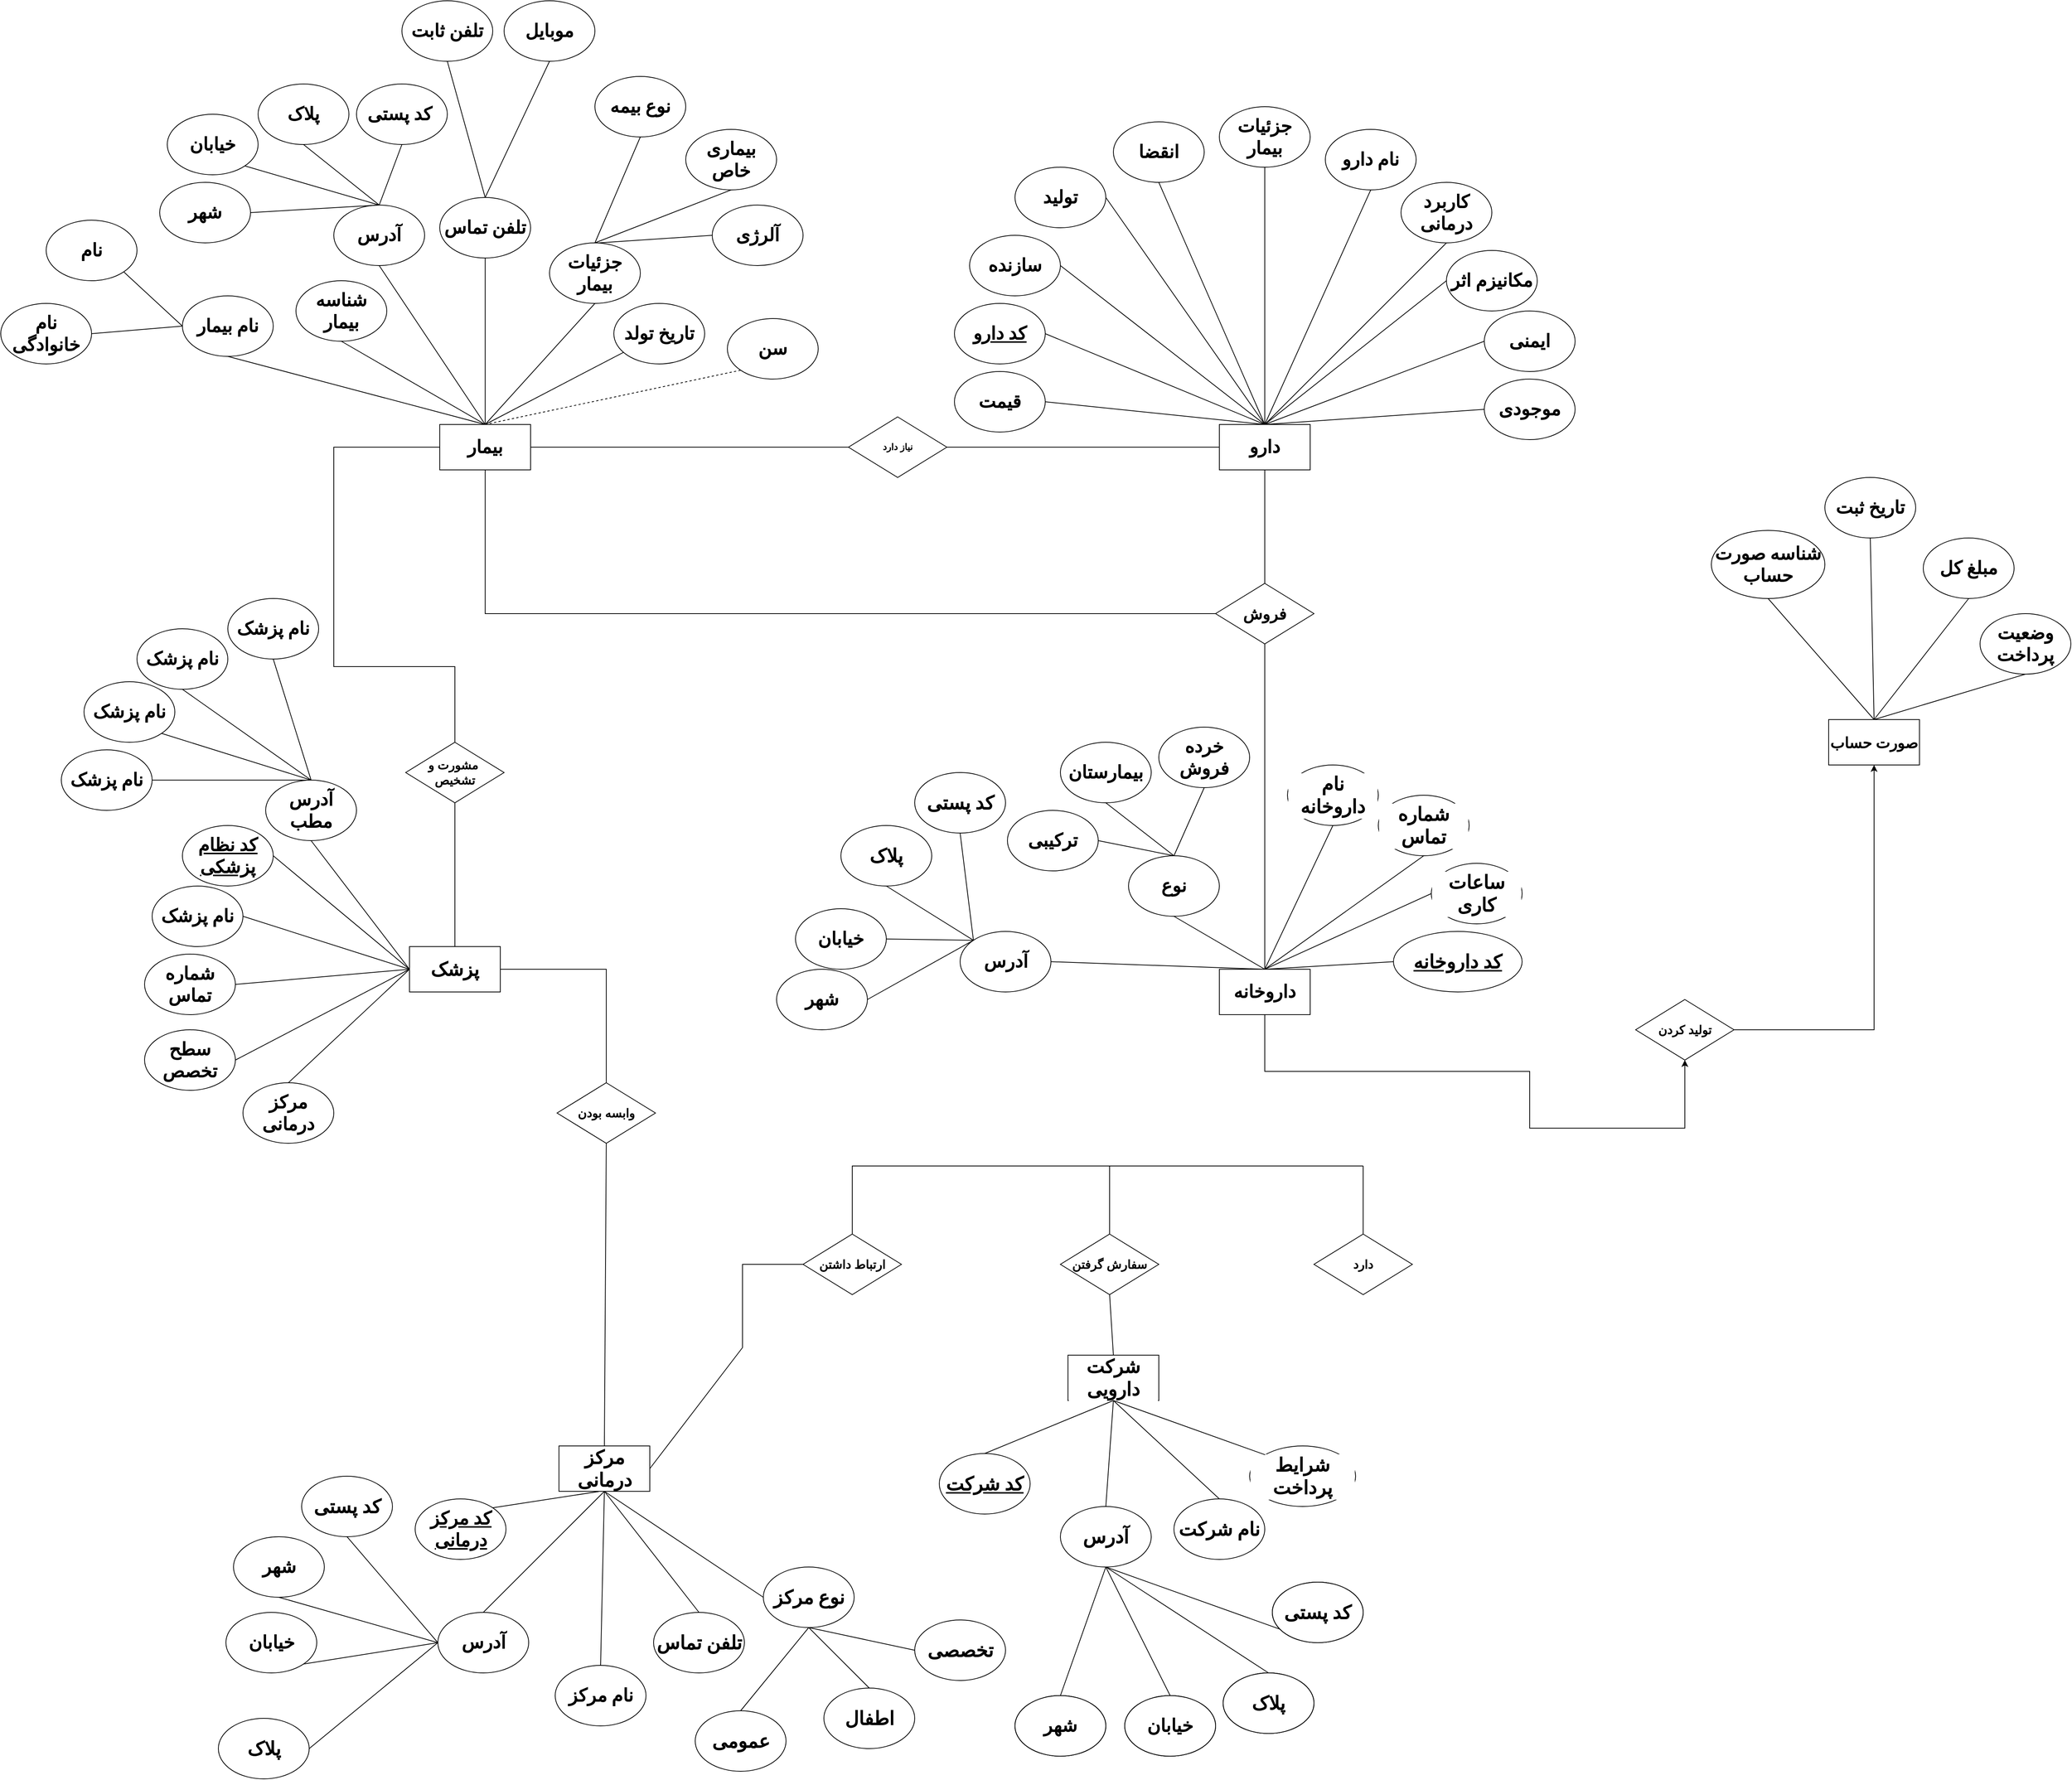 <mxfile version="19.0.2" type="device"><diagram id="cVy4wZDNJXdSvNpTe_xg" name="Page-1"><mxGraphModel dx="2836" dy="1956" grid="1" gridSize="10" guides="1" tooltips="1" connect="1" arrows="1" fold="1" page="1" pageScale="1" pageWidth="1100" pageHeight="850" math="0" shadow="0"><root><mxCell id="0"/><mxCell id="1" parent="0"/><mxCell id="RdtMROom8zjbCeBECgk4-1" value="&lt;font face=&quot;Georgia&quot; style=&quot;font-size: 24px;&quot;&gt;&lt;span&gt;بیمار&lt;/span&gt;&lt;/font&gt;" style="rounded=0;whiteSpace=wrap;html=1;fontStyle=1" parent="1" vertex="1"><mxGeometry x="220" y="120" width="120" height="60" as="geometry"/></mxCell><mxCell id="RdtMROom8zjbCeBECgk4-2" value="" style="endArrow=none;html=1;rounded=0;fontFamily=Georgia;fontSize=24;entryX=0.5;entryY=0;entryDx=0;entryDy=0;fontStyle=1" parent="1" source="RdtMROom8zjbCeBECgk4-3" target="RdtMROom8zjbCeBECgk4-1" edge="1"><mxGeometry width="50" height="50" relative="1" as="geometry"><mxPoint x="390" y="70" as="sourcePoint"/><mxPoint x="270" y="230" as="targetPoint"/></mxGeometry></mxCell><mxCell id="RdtMROom8zjbCeBECgk4-3" value="تاریخ تولد" style="ellipse;whiteSpace=wrap;html=1;fontFamily=Georgia;fontSize=24;fontStyle=1" parent="1" vertex="1"><mxGeometry x="450" y="-40" width="120" height="80" as="geometry"/></mxCell><mxCell id="RdtMROom8zjbCeBECgk4-5" value="جزئیات بیمار" style="ellipse;whiteSpace=wrap;html=1;fontFamily=Georgia;fontSize=24;fontStyle=1" parent="1" vertex="1"><mxGeometry x="365" y="-120" width="120" height="80" as="geometry"/></mxCell><mxCell id="RdtMROom8zjbCeBECgk4-7" value="" style="endArrow=none;html=1;rounded=0;fontFamily=Georgia;fontSize=24;entryX=0.5;entryY=1;entryDx=0;entryDy=0;fontStyle=1" parent="1" target="RdtMROom8zjbCeBECgk4-5" edge="1"><mxGeometry width="50" height="50" relative="1" as="geometry"><mxPoint x="280" y="120" as="sourcePoint"/><mxPoint x="330" y="70" as="targetPoint"/></mxGeometry></mxCell><mxCell id="RdtMROom8zjbCeBECgk4-8" value="تلفن تماس" style="ellipse;whiteSpace=wrap;html=1;fontFamily=Georgia;fontSize=24;fontStyle=1" parent="1" vertex="1"><mxGeometry x="220" y="-180" width="120" height="80" as="geometry"/></mxCell><mxCell id="RdtMROom8zjbCeBECgk4-9" value="" style="endArrow=none;html=1;rounded=0;fontFamily=Georgia;fontSize=24;exitX=0.5;exitY=0;exitDx=0;exitDy=0;fontStyle=1" parent="1" source="RdtMROom8zjbCeBECgk4-1" edge="1"><mxGeometry width="50" height="50" relative="1" as="geometry"><mxPoint x="230" y="-50" as="sourcePoint"/><mxPoint x="280" y="-100" as="targetPoint"/></mxGeometry></mxCell><mxCell id="RdtMROom8zjbCeBECgk4-10" value="" style="endArrow=none;dashed=1;html=1;rounded=0;fontFamily=Georgia;fontSize=24;entryX=0;entryY=1;entryDx=0;entryDy=0;exitX=0.5;exitY=0;exitDx=0;exitDy=0;fontStyle=1" parent="1" source="RdtMROom8zjbCeBECgk4-1" target="RdtMROom8zjbCeBECgk4-11" edge="1"><mxGeometry width="50" height="50" relative="1" as="geometry"><mxPoint x="340" y="150" as="sourcePoint"/><mxPoint x="570" y="100" as="targetPoint"/></mxGeometry></mxCell><mxCell id="RdtMROom8zjbCeBECgk4-11" value="سن" style="ellipse;whiteSpace=wrap;html=1;fontFamily=Georgia;fontSize=24;fontStyle=1" parent="1" vertex="1"><mxGeometry x="600" y="-20" width="120" height="80" as="geometry"/></mxCell><mxCell id="RdtMROom8zjbCeBECgk4-12" value="موبایل" style="ellipse;whiteSpace=wrap;html=1;fontFamily=Georgia;fontSize=24;fontStyle=1" parent="1" vertex="1"><mxGeometry x="305" y="-440" width="120" height="80" as="geometry"/></mxCell><mxCell id="RdtMROom8zjbCeBECgk4-13" value="تلفن ثابت" style="ellipse;whiteSpace=wrap;html=1;fontFamily=Georgia;fontSize=24;fontStyle=1" parent="1" vertex="1"><mxGeometry x="170" y="-440" width="120" height="80" as="geometry"/></mxCell><mxCell id="RdtMROom8zjbCeBECgk4-14" value="" style="endArrow=none;html=1;rounded=0;fontFamily=Georgia;fontSize=24;exitX=0.5;exitY=0;exitDx=0;exitDy=0;entryX=0.5;entryY=1;entryDx=0;entryDy=0;fontStyle=1" parent="1" source="RdtMROom8zjbCeBECgk4-8" target="RdtMROom8zjbCeBECgk4-13" edge="1"><mxGeometry width="50" height="50" relative="1" as="geometry"><mxPoint x="90" y="-220" as="sourcePoint"/><mxPoint x="120" y="-240" as="targetPoint"/></mxGeometry></mxCell><mxCell id="RdtMROom8zjbCeBECgk4-15" value="" style="endArrow=none;html=1;rounded=0;fontFamily=Georgia;fontSize=24;exitX=0.5;exitY=0;exitDx=0;exitDy=0;entryX=0.5;entryY=1;entryDx=0;entryDy=0;fontStyle=1" parent="1" source="RdtMROom8zjbCeBECgk4-8" target="RdtMROom8zjbCeBECgk4-12" edge="1"><mxGeometry width="50" height="50" relative="1" as="geometry"><mxPoint x="240" y="-220" as="sourcePoint"/><mxPoint x="290" y="-270" as="targetPoint"/></mxGeometry></mxCell><mxCell id="RdtMROom8zjbCeBECgk4-16" value="آدرس" style="ellipse;whiteSpace=wrap;html=1;fontFamily=Georgia;fontSize=24;fontStyle=1" parent="1" vertex="1"><mxGeometry x="80" y="-170" width="120" height="80" as="geometry"/></mxCell><mxCell id="RdtMROom8zjbCeBECgk4-17" value="" style="endArrow=none;html=1;rounded=0;fontFamily=Georgia;fontSize=24;fontStyle=1" parent="1" edge="1"><mxGeometry width="50" height="50" relative="1" as="geometry"><mxPoint x="280" y="120" as="sourcePoint"/><mxPoint x="140" y="-90" as="targetPoint"/></mxGeometry></mxCell><mxCell id="RdtMROom8zjbCeBECgk4-18" value="کد پستی&amp;nbsp;" style="ellipse;whiteSpace=wrap;html=1;fontFamily=Georgia;fontSize=24;fontStyle=1" parent="1" vertex="1"><mxGeometry x="110" y="-330" width="120" height="80" as="geometry"/></mxCell><mxCell id="RdtMROom8zjbCeBECgk4-19" value="" style="endArrow=none;html=1;rounded=0;fontFamily=Georgia;fontSize=24;exitX=0.5;exitY=0;exitDx=0;exitDy=0;entryX=0.5;entryY=1;entryDx=0;entryDy=0;fontStyle=1" parent="1" source="RdtMROom8zjbCeBECgk4-16" target="RdtMROom8zjbCeBECgk4-18" edge="1"><mxGeometry width="50" height="50" relative="1" as="geometry"><mxPoint x="-40" y="-150" as="sourcePoint"/><mxPoint x="10" y="-200" as="targetPoint"/></mxGeometry></mxCell><mxCell id="RdtMROom8zjbCeBECgk4-20" value="پلاک" style="ellipse;whiteSpace=wrap;html=1;fontFamily=Georgia;fontSize=24;fontStyle=1" parent="1" vertex="1"><mxGeometry x="-20" y="-330" width="120" height="80" as="geometry"/></mxCell><mxCell id="RdtMROom8zjbCeBECgk4-21" value="خیابان" style="ellipse;whiteSpace=wrap;html=1;fontFamily=Georgia;fontSize=24;fontStyle=1" parent="1" vertex="1"><mxGeometry x="-140" y="-290" width="120" height="80" as="geometry"/></mxCell><mxCell id="RdtMROom8zjbCeBECgk4-22" value="شهر" style="ellipse;whiteSpace=wrap;html=1;fontFamily=Georgia;fontSize=24;fontStyle=1" parent="1" vertex="1"><mxGeometry x="-150" y="-200" width="120" height="80" as="geometry"/></mxCell><mxCell id="RdtMROom8zjbCeBECgk4-23" value="" style="endArrow=none;html=1;rounded=0;fontFamily=Georgia;fontSize=24;exitX=1;exitY=0.5;exitDx=0;exitDy=0;entryX=0.5;entryY=0;entryDx=0;entryDy=0;fontStyle=1" parent="1" source="RdtMROom8zjbCeBECgk4-22" target="RdtMROom8zjbCeBECgk4-16" edge="1"><mxGeometry width="50" height="50" relative="1" as="geometry"><mxPoint y="-100" as="sourcePoint"/><mxPoint x="50" y="-150" as="targetPoint"/></mxGeometry></mxCell><mxCell id="RdtMROom8zjbCeBECgk4-24" value="" style="endArrow=none;html=1;rounded=0;fontFamily=Georgia;fontSize=24;exitX=1;exitY=1;exitDx=0;exitDy=0;entryX=0.5;entryY=0;entryDx=0;entryDy=0;fontStyle=1" parent="1" source="RdtMROom8zjbCeBECgk4-21" target="RdtMROom8zjbCeBECgk4-16" edge="1"><mxGeometry width="50" height="50" relative="1" as="geometry"><mxPoint x="-20" y="-180" as="sourcePoint"/><mxPoint x="30" y="-230" as="targetPoint"/></mxGeometry></mxCell><mxCell id="RdtMROom8zjbCeBECgk4-25" value="" style="endArrow=none;html=1;rounded=0;fontFamily=Georgia;fontSize=24;entryX=0.5;entryY=1;entryDx=0;entryDy=0;exitX=0.5;exitY=0;exitDx=0;exitDy=0;fontStyle=1" parent="1" source="RdtMROom8zjbCeBECgk4-16" target="RdtMROom8zjbCeBECgk4-20" edge="1"><mxGeometry width="50" height="50" relative="1" as="geometry"><mxPoint x="-10" y="-180" as="sourcePoint"/><mxPoint x="40" y="-230" as="targetPoint"/></mxGeometry></mxCell><mxCell id="RdtMROom8zjbCeBECgk4-26" value="شناسه بیمار" style="ellipse;whiteSpace=wrap;html=1;fontFamily=Georgia;fontSize=24;fontStyle=1" parent="1" vertex="1"><mxGeometry x="30" y="-70" width="120" height="80" as="geometry"/></mxCell><mxCell id="RdtMROom8zjbCeBECgk4-27" value="" style="endArrow=none;html=1;rounded=0;fontFamily=Georgia;fontSize=24;entryX=0.5;entryY=1;entryDx=0;entryDy=0;exitX=0.5;exitY=0;exitDx=0;exitDy=0;fontStyle=1" parent="1" source="RdtMROom8zjbCeBECgk4-1" target="RdtMROom8zjbCeBECgk4-29" edge="1"><mxGeometry width="50" height="50" relative="1" as="geometry"><mxPoint x="-80" y="160" as="sourcePoint"/><mxPoint x="-30" y="110" as="targetPoint"/></mxGeometry></mxCell><mxCell id="RdtMROom8zjbCeBECgk4-28" value="" style="endArrow=none;html=1;rounded=0;fontFamily=Georgia;fontSize=24;entryX=0.5;entryY=1;entryDx=0;entryDy=0;exitX=0.5;exitY=0;exitDx=0;exitDy=0;fontStyle=1" parent="1" source="RdtMROom8zjbCeBECgk4-1" target="RdtMROom8zjbCeBECgk4-26" edge="1"><mxGeometry width="50" height="50" relative="1" as="geometry"><mxPoint x="30" y="120" as="sourcePoint"/><mxPoint x="80" y="70" as="targetPoint"/></mxGeometry></mxCell><mxCell id="RdtMROom8zjbCeBECgk4-29" value="نام بیمار" style="ellipse;whiteSpace=wrap;html=1;fontFamily=Georgia;fontSize=24;fontStyle=1" parent="1" vertex="1"><mxGeometry x="-120" y="-50" width="120" height="80" as="geometry"/></mxCell><mxCell id="RdtMROom8zjbCeBECgk4-30" value="نام خانوادگی" style="ellipse;whiteSpace=wrap;html=1;fontFamily=Georgia;fontSize=24;fontStyle=1" parent="1" vertex="1"><mxGeometry x="-360" y="-40" width="120" height="80" as="geometry"/></mxCell><mxCell id="RdtMROom8zjbCeBECgk4-31" value="نام" style="ellipse;whiteSpace=wrap;html=1;fontFamily=Georgia;fontSize=24;fontStyle=1" parent="1" vertex="1"><mxGeometry x="-300" y="-150" width="120" height="80" as="geometry"/></mxCell><mxCell id="RdtMROom8zjbCeBECgk4-32" value="" style="endArrow=none;html=1;rounded=0;fontFamily=Georgia;fontSize=24;entryX=1;entryY=0.5;entryDx=0;entryDy=0;exitX=0;exitY=0.5;exitDx=0;exitDy=0;fontStyle=1" parent="1" source="RdtMROom8zjbCeBECgk4-29" target="RdtMROom8zjbCeBECgk4-30" edge="1"><mxGeometry width="50" height="50" relative="1" as="geometry"><mxPoint x="-320" y="100" as="sourcePoint"/><mxPoint x="-270" y="50" as="targetPoint"/></mxGeometry></mxCell><mxCell id="RdtMROom8zjbCeBECgk4-33" value="" style="endArrow=none;html=1;rounded=0;fontFamily=Georgia;fontSize=24;exitX=1;exitY=1;exitDx=0;exitDy=0;entryX=0;entryY=0.5;entryDx=0;entryDy=0;fontStyle=1" parent="1" source="RdtMROom8zjbCeBECgk4-31" target="RdtMROom8zjbCeBECgk4-29" edge="1"><mxGeometry width="50" height="50" relative="1" as="geometry"><mxPoint x="-170" y="-70" as="sourcePoint"/><mxPoint x="-120" y="-120" as="targetPoint"/></mxGeometry></mxCell><mxCell id="RdtMROom8zjbCeBECgk4-34" value="آلرژی" style="ellipse;whiteSpace=wrap;html=1;fontFamily=Georgia;fontSize=24;fontStyle=1" parent="1" vertex="1"><mxGeometry x="580" y="-170" width="120" height="80" as="geometry"/></mxCell><mxCell id="RdtMROom8zjbCeBECgk4-35" value="بیماری خاص" style="ellipse;whiteSpace=wrap;html=1;fontFamily=Georgia;fontSize=24;fontStyle=1" parent="1" vertex="1"><mxGeometry x="545" y="-270" width="120" height="80" as="geometry"/></mxCell><mxCell id="RdtMROom8zjbCeBECgk4-36" value="نوع بیمه" style="ellipse;whiteSpace=wrap;html=1;fontFamily=Georgia;fontSize=24;fontStyle=1" parent="1" vertex="1"><mxGeometry x="425" y="-340" width="120" height="80" as="geometry"/></mxCell><mxCell id="RdtMROom8zjbCeBECgk4-37" value="" style="endArrow=none;html=1;rounded=0;fontFamily=Georgia;fontSize=24;entryX=0.5;entryY=1;entryDx=0;entryDy=0;exitX=0.5;exitY=0;exitDx=0;exitDy=0;fontStyle=1" parent="1" source="RdtMROom8zjbCeBECgk4-5" target="RdtMROom8zjbCeBECgk4-36" edge="1"><mxGeometry width="50" height="50" relative="1" as="geometry"><mxPoint x="440" y="-180" as="sourcePoint"/><mxPoint x="490" y="-230" as="targetPoint"/></mxGeometry></mxCell><mxCell id="RdtMROom8zjbCeBECgk4-38" value="" style="endArrow=none;html=1;rounded=0;fontFamily=Georgia;fontSize=24;entryX=0;entryY=0.5;entryDx=0;entryDy=0;fontStyle=1" parent="1" target="RdtMROom8zjbCeBECgk4-34" edge="1"><mxGeometry width="50" height="50" relative="1" as="geometry"><mxPoint x="430" y="-120" as="sourcePoint"/><mxPoint x="540" y="-130" as="targetPoint"/></mxGeometry></mxCell><mxCell id="RdtMROom8zjbCeBECgk4-39" value="" style="endArrow=none;html=1;rounded=0;fontFamily=Georgia;fontSize=24;entryX=0.5;entryY=1;entryDx=0;entryDy=0;exitX=0.5;exitY=0;exitDx=0;exitDy=0;fontStyle=1" parent="1" source="RdtMROom8zjbCeBECgk4-5" target="RdtMROom8zjbCeBECgk4-35" edge="1"><mxGeometry width="50" height="50" relative="1" as="geometry"><mxPoint x="470" y="-150" as="sourcePoint"/><mxPoint x="520" y="-200" as="targetPoint"/></mxGeometry></mxCell><mxCell id="RdtMROom8zjbCeBECgk4-41" value="نیاز دارد" style="rhombus;whiteSpace=wrap;html=1;rounded=0;fontStyle=1" parent="1" vertex="1"><mxGeometry x="760" y="110" width="130" height="80" as="geometry"/></mxCell><mxCell id="RdtMROom8zjbCeBECgk4-44" value="" style="endArrow=none;html=1;rounded=0;fontFamily=Georgia;fontSize=24;exitX=1;exitY=0.5;exitDx=0;exitDy=0;entryX=0;entryY=0.5;entryDx=0;entryDy=0;fontStyle=1" parent="1" source="RdtMROom8zjbCeBECgk4-1" target="RdtMROom8zjbCeBECgk4-41" edge="1"><mxGeometry width="50" height="50" relative="1" as="geometry"><mxPoint x="380" y="180" as="sourcePoint"/><mxPoint x="430" y="130" as="targetPoint"/></mxGeometry></mxCell><mxCell id="RdtMROom8zjbCeBECgk4-45" value="&lt;font face=&quot;Georgia&quot; style=&quot;font-size: 24px;&quot;&gt;&lt;span&gt;دارو&lt;/span&gt;&lt;/font&gt;" style="rounded=0;whiteSpace=wrap;html=1;fontStyle=1" parent="1" vertex="1"><mxGeometry x="1250" y="120" width="120" height="60" as="geometry"/></mxCell><mxCell id="RdtMROom8zjbCeBECgk4-46" value="" style="endArrow=none;html=1;rounded=0;fontFamily=Georgia;fontSize=24;exitX=1;exitY=0.5;exitDx=0;exitDy=0;entryX=0;entryY=0.5;entryDx=0;entryDy=0;fontStyle=1" parent="1" source="RdtMROom8zjbCeBECgk4-41" target="RdtMROom8zjbCeBECgk4-45" edge="1"><mxGeometry width="50" height="50" relative="1" as="geometry"><mxPoint x="920" y="160" as="sourcePoint"/><mxPoint x="970" y="110" as="targetPoint"/></mxGeometry></mxCell><mxCell id="RdtMROom8zjbCeBECgk4-47" value="&lt;span&gt;جزئیات بیمار&lt;/span&gt;" style="ellipse;whiteSpace=wrap;html=1;fontFamily=Georgia;fontSize=24;fontStyle=1" parent="1" vertex="1"><mxGeometry x="1250" y="-300" width="120" height="80" as="geometry"/></mxCell><mxCell id="RdtMROom8zjbCeBECgk4-49" value="&lt;span&gt;کاربرد درمانی&lt;/span&gt;" style="ellipse;whiteSpace=wrap;html=1;fontFamily=Georgia;fontSize=24;fontStyle=1" parent="1" vertex="1"><mxGeometry x="1490" y="-200" width="120" height="80" as="geometry"/></mxCell><mxCell id="RdtMROom8zjbCeBECgk4-50" value="&lt;span&gt;مکانیزم اثر&lt;/span&gt;" style="ellipse;whiteSpace=wrap;html=1;fontFamily=Georgia;fontSize=24;fontStyle=1" parent="1" vertex="1"><mxGeometry x="1550" y="-110" width="120" height="80" as="geometry"/></mxCell><mxCell id="RdtMROom8zjbCeBECgk4-51" value="&lt;span&gt;ایمنی&lt;/span&gt;" style="ellipse;whiteSpace=wrap;html=1;fontFamily=Georgia;fontSize=24;fontStyle=1" parent="1" vertex="1"><mxGeometry x="1600" y="-30" width="120" height="80" as="geometry"/></mxCell><mxCell id="RdtMROom8zjbCeBECgk4-52" value="&lt;span&gt;نام دارو&lt;/span&gt;" style="ellipse;whiteSpace=wrap;html=1;fontFamily=Georgia;fontSize=24;fontStyle=1" parent="1" vertex="1"><mxGeometry x="1390" y="-270" width="120" height="80" as="geometry"/></mxCell><mxCell id="RdtMROom8zjbCeBECgk4-53" value="&lt;span&gt;تولید&lt;/span&gt;" style="ellipse;whiteSpace=wrap;html=1;fontFamily=Georgia;fontSize=24;fontStyle=1" parent="1" vertex="1"><mxGeometry x="980" y="-220" width="120" height="80" as="geometry"/></mxCell><mxCell id="RdtMROom8zjbCeBECgk4-54" value="&lt;u&gt;&lt;span&gt;کد دارو&lt;/span&gt;&lt;/u&gt;" style="ellipse;whiteSpace=wrap;html=1;fontFamily=Georgia;fontSize=24;fontStyle=1" parent="1" vertex="1"><mxGeometry x="900" y="-40" width="120" height="80" as="geometry"/></mxCell><mxCell id="RdtMROom8zjbCeBECgk4-55" value="&lt;span&gt;انقضا&lt;/span&gt;" style="ellipse;whiteSpace=wrap;html=1;fontFamily=Georgia;fontSize=24;fontStyle=1" parent="1" vertex="1"><mxGeometry x="1110" y="-280" width="120" height="80" as="geometry"/></mxCell><mxCell id="RdtMROom8zjbCeBECgk4-56" value="&lt;span&gt;سازنده&lt;/span&gt;" style="ellipse;whiteSpace=wrap;html=1;fontFamily=Georgia;fontSize=24;fontStyle=1" parent="1" vertex="1"><mxGeometry x="920" y="-130" width="120" height="80" as="geometry"/></mxCell><mxCell id="RdtMROom8zjbCeBECgk4-57" value="&lt;span&gt;موجودی&lt;/span&gt;" style="ellipse;whiteSpace=wrap;html=1;fontFamily=Georgia;fontSize=24;fontStyle=1" parent="1" vertex="1"><mxGeometry x="1600" y="60" width="120" height="80" as="geometry"/></mxCell><mxCell id="RdtMROom8zjbCeBECgk4-58" value="قیمت" style="ellipse;whiteSpace=wrap;html=1;fontFamily=Georgia;fontSize=24;fontStyle=1" parent="1" vertex="1"><mxGeometry x="900" y="50" width="120" height="80" as="geometry"/></mxCell><mxCell id="RdtMROom8zjbCeBECgk4-59" value="" style="endArrow=none;html=1;rounded=0;fontFamily=Georgia;fontSize=24;exitX=1;exitY=0.5;exitDx=0;exitDy=0;entryX=0.5;entryY=0;entryDx=0;entryDy=0;fontStyle=1" parent="1" source="RdtMROom8zjbCeBECgk4-56" target="RdtMROom8zjbCeBECgk4-45" edge="1"><mxGeometry width="50" height="50" relative="1" as="geometry"><mxPoint x="1200" y="30" as="sourcePoint"/><mxPoint x="1250" y="-20" as="targetPoint"/></mxGeometry></mxCell><mxCell id="RdtMROom8zjbCeBECgk4-60" value="" style="endArrow=none;html=1;rounded=0;fontFamily=Georgia;fontSize=24;entryX=0.5;entryY=1;entryDx=0;entryDy=0;exitX=0.5;exitY=0;exitDx=0;exitDy=0;fontStyle=1" parent="1" source="RdtMROom8zjbCeBECgk4-45" target="RdtMROom8zjbCeBECgk4-55" edge="1"><mxGeometry width="50" height="50" relative="1" as="geometry"><mxPoint x="1285" y="20" as="sourcePoint"/><mxPoint x="1335" y="-30" as="targetPoint"/></mxGeometry></mxCell><mxCell id="RdtMROom8zjbCeBECgk4-61" value="" style="endArrow=none;html=1;rounded=0;fontFamily=Georgia;fontSize=24;exitX=1;exitY=0.5;exitDx=0;exitDy=0;entryX=0.5;entryY=0;entryDx=0;entryDy=0;fontStyle=1" parent="1" source="RdtMROom8zjbCeBECgk4-53" target="RdtMROom8zjbCeBECgk4-45" edge="1"><mxGeometry width="50" height="50" relative="1" as="geometry"><mxPoint x="1285" y="-45" as="sourcePoint"/><mxPoint x="1335" y="-95" as="targetPoint"/></mxGeometry></mxCell><mxCell id="RdtMROom8zjbCeBECgk4-62" value="" style="endArrow=none;html=1;rounded=0;fontFamily=Georgia;fontSize=24;exitX=0.5;exitY=1;exitDx=0;exitDy=0;entryX=0.5;entryY=0;entryDx=0;entryDy=0;fontStyle=1" parent="1" source="RdtMROom8zjbCeBECgk4-47" target="RdtMROom8zjbCeBECgk4-45" edge="1"><mxGeometry width="50" height="50" relative="1" as="geometry"><mxPoint x="1360" y="-10" as="sourcePoint"/><mxPoint x="1410" y="-60" as="targetPoint"/></mxGeometry></mxCell><mxCell id="RdtMROom8zjbCeBECgk4-63" value="" style="endArrow=none;html=1;rounded=0;fontFamily=Georgia;fontSize=24;exitX=1;exitY=0.5;exitDx=0;exitDy=0;entryX=0.5;entryY=0;entryDx=0;entryDy=0;fontStyle=1" parent="1" source="RdtMROom8zjbCeBECgk4-54" target="RdtMROom8zjbCeBECgk4-45" edge="1"><mxGeometry width="50" height="50" relative="1" as="geometry"><mxPoint x="1080" y="-10" as="sourcePoint"/><mxPoint x="1130" y="-60" as="targetPoint"/></mxGeometry></mxCell><mxCell id="RdtMROom8zjbCeBECgk4-64" value="" style="endArrow=none;html=1;rounded=0;fontFamily=Georgia;fontSize=24;exitX=1;exitY=0.5;exitDx=0;exitDy=0;entryX=0.5;entryY=0;entryDx=0;entryDy=0;fontStyle=1" parent="1" source="RdtMROom8zjbCeBECgk4-58" target="RdtMROom8zjbCeBECgk4-45" edge="1"><mxGeometry width="50" height="50" relative="1" as="geometry"><mxPoint x="1100" y="100" as="sourcePoint"/><mxPoint x="1150" y="50" as="targetPoint"/></mxGeometry></mxCell><mxCell id="RdtMROom8zjbCeBECgk4-65" value="" style="endArrow=none;html=1;rounded=0;fontFamily=Georgia;fontSize=24;entryX=0;entryY=0.5;entryDx=0;entryDy=0;exitX=0.5;exitY=0;exitDx=0;exitDy=0;fontStyle=1" parent="1" source="RdtMROom8zjbCeBECgk4-45" target="RdtMROom8zjbCeBECgk4-51" edge="1"><mxGeometry width="50" height="50" relative="1" as="geometry"><mxPoint x="1370" y="-100" as="sourcePoint"/><mxPoint x="1420" y="-150" as="targetPoint"/></mxGeometry></mxCell><mxCell id="RdtMROom8zjbCeBECgk4-66" value="" style="endArrow=none;html=1;rounded=0;fontFamily=Georgia;fontSize=24;entryX=0.5;entryY=1;entryDx=0;entryDy=0;exitX=0.5;exitY=0;exitDx=0;exitDy=0;fontStyle=1" parent="1" source="RdtMROom8zjbCeBECgk4-45" target="RdtMROom8zjbCeBECgk4-49" edge="1"><mxGeometry width="50" height="50" relative="1" as="geometry"><mxPoint x="1340" y="-10" as="sourcePoint"/><mxPoint x="1390" y="-60" as="targetPoint"/></mxGeometry></mxCell><mxCell id="RdtMROom8zjbCeBECgk4-67" value="" style="endArrow=none;html=1;rounded=0;fontFamily=Georgia;fontSize=24;entryX=0;entryY=0.5;entryDx=0;entryDy=0;exitX=0.5;exitY=0;exitDx=0;exitDy=0;fontStyle=1" parent="1" source="RdtMROom8zjbCeBECgk4-45" target="RdtMROom8zjbCeBECgk4-50" edge="1"><mxGeometry width="50" height="50" relative="1" as="geometry"><mxPoint x="1400" y="-45" as="sourcePoint"/><mxPoint x="1450" y="-95" as="targetPoint"/></mxGeometry></mxCell><mxCell id="RdtMROom8zjbCeBECgk4-68" value="" style="endArrow=none;html=1;rounded=0;fontFamily=Georgia;fontSize=24;entryX=0.5;entryY=1;entryDx=0;entryDy=0;fontStyle=1" parent="1" target="RdtMROom8zjbCeBECgk4-52" edge="1"><mxGeometry width="50" height="50" relative="1" as="geometry"><mxPoint x="1310" y="120" as="sourcePoint"/><mxPoint x="1360" y="-180" as="targetPoint"/></mxGeometry></mxCell><mxCell id="RdtMROom8zjbCeBECgk4-69" value="" style="endArrow=none;html=1;rounded=0;fontFamily=Georgia;fontSize=24;entryX=0;entryY=0.5;entryDx=0;entryDy=0;exitX=0.5;exitY=0;exitDx=0;exitDy=0;fontStyle=1" parent="1" source="RdtMROom8zjbCeBECgk4-45" target="RdtMROom8zjbCeBECgk4-57" edge="1"><mxGeometry width="50" height="50" relative="1" as="geometry"><mxPoint x="1340" y="20" as="sourcePoint"/><mxPoint x="1390" y="-30" as="targetPoint"/></mxGeometry></mxCell><mxCell id="RdtMROom8zjbCeBECgk4-70" value="&lt;font style=&quot;font-size: 21px;&quot;&gt;فروش&lt;/font&gt;" style="rhombus;whiteSpace=wrap;html=1;rounded=0;fontStyle=1" parent="1" vertex="1"><mxGeometry x="1245" y="330" width="130" height="80" as="geometry"/></mxCell><mxCell id="RdtMROom8zjbCeBECgk4-71" value="" style="endArrow=none;html=1;rounded=0;fontFamily=Georgia;fontSize=21;entryX=0.5;entryY=1;entryDx=0;entryDy=0;exitX=0.5;exitY=0;exitDx=0;exitDy=0;fontStyle=1" parent="1" source="RdtMROom8zjbCeBECgk4-70" target="RdtMROom8zjbCeBECgk4-45" edge="1"><mxGeometry width="50" height="50" relative="1" as="geometry"><mxPoint x="1130" y="310" as="sourcePoint"/><mxPoint x="1180" y="260" as="targetPoint"/></mxGeometry></mxCell><mxCell id="RdtMROom8zjbCeBECgk4-72" value="" style="endArrow=none;html=1;rounded=0;fontFamily=Georgia;fontSize=21;entryX=0.5;entryY=1;entryDx=0;entryDy=0;exitX=0;exitY=0.5;exitDx=0;exitDy=0;fontStyle=1" parent="1" source="RdtMROom8zjbCeBECgk4-70" target="RdtMROom8zjbCeBECgk4-1" edge="1"><mxGeometry width="50" height="50" relative="1" as="geometry"><mxPoint x="810" y="310" as="sourcePoint"/><mxPoint x="860" y="260" as="targetPoint"/><Array as="points"><mxPoint x="280" y="370"/></Array></mxGeometry></mxCell><mxCell id="RdtMROom8zjbCeBECgk4-73" value="" style="endArrow=none;html=1;rounded=0;fontFamily=Georgia;fontSize=21;entryX=0;entryY=0.5;entryDx=0;entryDy=0;exitX=0.5;exitY=0;exitDx=0;exitDy=0;fontStyle=1" parent="1" source="RdtMROom8zjbCeBECgk4-74" target="RdtMROom8zjbCeBECgk4-1" edge="1"><mxGeometry width="50" height="50" relative="1" as="geometry"><mxPoint x="240" y="520" as="sourcePoint"/><mxPoint x="170" y="250" as="targetPoint"/><Array as="points"><mxPoint x="240" y="440"/><mxPoint x="80" y="440"/><mxPoint x="80" y="350"/><mxPoint x="80" y="150"/></Array></mxGeometry></mxCell><mxCell id="RdtMROom8zjbCeBECgk4-74" value="&lt;font style=&quot;font-size: 16px;&quot;&gt;مشورت و&amp;nbsp;&lt;br&gt;تشخیص&lt;/font&gt;" style="rhombus;whiteSpace=wrap;html=1;rounded=0;fontStyle=1" parent="1" vertex="1"><mxGeometry x="175" y="540" width="130" height="80" as="geometry"/></mxCell><mxCell id="RdtMROom8zjbCeBECgk4-75" value="&lt;font style=&quot;font-size: 25px;&quot;&gt;&lt;span&gt;پزشک&lt;/span&gt;&lt;/font&gt;" style="rounded=0;whiteSpace=wrap;html=1;fontFamily=Georgia;fontSize=16;fontStyle=1" parent="1" vertex="1"><mxGeometry x="180" y="810" width="120" height="60" as="geometry"/></mxCell><mxCell id="RdtMROom8zjbCeBECgk4-76" value="" style="endArrow=none;html=1;rounded=0;fontFamily=Georgia;fontSize=16;entryX=0.5;entryY=1;entryDx=0;entryDy=0;exitX=0.5;exitY=0;exitDx=0;exitDy=0;fontStyle=1" parent="1" source="RdtMROom8zjbCeBECgk4-75" target="RdtMROom8zjbCeBECgk4-74" edge="1"><mxGeometry width="50" height="50" relative="1" as="geometry"><mxPoint x="215" y="720" as="sourcePoint"/><mxPoint x="265" y="670" as="targetPoint"/></mxGeometry></mxCell><mxCell id="RdtMROom8zjbCeBECgk4-77" value="نام پزشک" style="ellipse;whiteSpace=wrap;html=1;fontFamily=Georgia;fontSize=24;fontStyle=1" parent="1" vertex="1"><mxGeometry x="-160" y="730" width="120" height="80" as="geometry"/></mxCell><mxCell id="RdtMROom8zjbCeBECgk4-78" value="&lt;u&gt;کد نظام پزشکی&lt;/u&gt;" style="ellipse;whiteSpace=wrap;html=1;fontFamily=Georgia;fontSize=24;fontStyle=1" parent="1" vertex="1"><mxGeometry x="-120" y="650" width="120" height="80" as="geometry"/></mxCell><mxCell id="RdtMROom8zjbCeBECgk4-79" value="آدرس مطب" style="ellipse;whiteSpace=wrap;html=1;fontFamily=Georgia;fontSize=24;fontStyle=1" parent="1" vertex="1"><mxGeometry x="-10" y="590" width="120" height="80" as="geometry"/></mxCell><mxCell id="RdtMROom8zjbCeBECgk4-80" value="شماره تماس" style="ellipse;whiteSpace=wrap;html=1;fontFamily=Georgia;fontSize=24;fontStyle=1" parent="1" vertex="1"><mxGeometry x="-170" y="820" width="120" height="80" as="geometry"/></mxCell><mxCell id="RdtMROom8zjbCeBECgk4-81" value="" style="endArrow=none;html=1;rounded=0;fontFamily=Georgia;fontSize=25;exitX=1;exitY=0.5;exitDx=0;exitDy=0;fontStyle=1" parent="1" source="RdtMROom8zjbCeBECgk4-78" edge="1"><mxGeometry width="50" height="50" relative="1" as="geometry"><mxPoint x="65" y="770" as="sourcePoint"/><mxPoint x="180" y="840" as="targetPoint"/></mxGeometry></mxCell><mxCell id="RdtMROom8zjbCeBECgk4-82" value="" style="endArrow=none;html=1;rounded=0;fontFamily=Georgia;fontSize=25;exitX=1;exitY=0.5;exitDx=0;exitDy=0;entryX=0;entryY=0.5;entryDx=0;entryDy=0;fontStyle=1" parent="1" source="RdtMROom8zjbCeBECgk4-77" target="RdtMROom8zjbCeBECgk4-75" edge="1"><mxGeometry width="50" height="50" relative="1" as="geometry"><mxPoint x="25" y="820" as="sourcePoint"/><mxPoint x="75" y="770" as="targetPoint"/></mxGeometry></mxCell><mxCell id="RdtMROom8zjbCeBECgk4-83" value="" style="endArrow=none;html=1;rounded=0;fontFamily=Georgia;fontSize=25;exitX=1;exitY=0.5;exitDx=0;exitDy=0;entryX=0;entryY=0.5;entryDx=0;entryDy=0;fontStyle=1" parent="1" source="RdtMROom8zjbCeBECgk4-80" target="RdtMROom8zjbCeBECgk4-75" edge="1"><mxGeometry width="50" height="50" relative="1" as="geometry"><mxPoint x="10" y="900" as="sourcePoint"/><mxPoint x="60" y="850" as="targetPoint"/></mxGeometry></mxCell><mxCell id="RdtMROom8zjbCeBECgk4-84" value="" style="endArrow=none;html=1;rounded=0;fontFamily=Georgia;fontSize=25;exitX=0.5;exitY=1;exitDx=0;exitDy=0;fontStyle=1" parent="1" source="RdtMROom8zjbCeBECgk4-79" edge="1"><mxGeometry width="50" height="50" relative="1" as="geometry"><mxPoint x="90" y="740" as="sourcePoint"/><mxPoint x="180" y="840" as="targetPoint"/></mxGeometry></mxCell><mxCell id="RdtMROom8zjbCeBECgk4-85" value="سطح تخصص" style="ellipse;whiteSpace=wrap;html=1;fontFamily=Georgia;fontSize=24;fontStyle=1" parent="1" vertex="1"><mxGeometry x="-170" y="920" width="120" height="80" as="geometry"/></mxCell><mxCell id="RdtMROom8zjbCeBECgk4-86" value="مرکز درمانی" style="ellipse;whiteSpace=wrap;html=1;fontFamily=Georgia;fontSize=24;fontStyle=1" parent="1" vertex="1"><mxGeometry x="-40" y="990" width="120" height="80" as="geometry"/></mxCell><mxCell id="RdtMROom8zjbCeBECgk4-87" value="" style="endArrow=none;html=1;rounded=0;fontFamily=Georgia;fontSize=25;exitX=0.5;exitY=0;exitDx=0;exitDy=0;entryX=0;entryY=0.5;entryDx=0;entryDy=0;fontStyle=1" parent="1" source="RdtMROom8zjbCeBECgk4-86" target="RdtMROom8zjbCeBECgk4-75" edge="1"><mxGeometry width="50" height="50" relative="1" as="geometry"><mxPoint x="130" y="970" as="sourcePoint"/><mxPoint x="180" y="920" as="targetPoint"/></mxGeometry></mxCell><mxCell id="RdtMROom8zjbCeBECgk4-88" value="" style="endArrow=none;html=1;rounded=0;fontFamily=Georgia;fontSize=25;entryX=0;entryY=0.5;entryDx=0;entryDy=0;exitX=1;exitY=0.5;exitDx=0;exitDy=0;fontStyle=1" parent="1" source="RdtMROom8zjbCeBECgk4-85" target="RdtMROom8zjbCeBECgk4-75" edge="1"><mxGeometry width="50" height="50" relative="1" as="geometry"><mxPoint x="130" y="970" as="sourcePoint"/><mxPoint x="180" y="920" as="targetPoint"/></mxGeometry></mxCell><mxCell id="RdtMROom8zjbCeBECgk4-89" value="نام پزشک" style="ellipse;whiteSpace=wrap;html=1;fontFamily=Georgia;fontSize=24;fontStyle=1" parent="1" vertex="1"><mxGeometry x="-250" y="460" width="120" height="80" as="geometry"/></mxCell><mxCell id="RdtMROom8zjbCeBECgk4-90" value="نام پزشک" style="ellipse;whiteSpace=wrap;html=1;fontFamily=Georgia;fontSize=24;fontStyle=1" parent="1" vertex="1"><mxGeometry x="-180" y="390" width="120" height="80" as="geometry"/></mxCell><mxCell id="RdtMROom8zjbCeBECgk4-91" value="نام پزشک" style="ellipse;whiteSpace=wrap;html=1;fontFamily=Georgia;fontSize=24;fontStyle=1" parent="1" vertex="1"><mxGeometry x="-60" y="350" width="120" height="80" as="geometry"/></mxCell><mxCell id="RdtMROom8zjbCeBECgk4-92" value="نام پزشک" style="ellipse;whiteSpace=wrap;html=1;fontFamily=Georgia;fontSize=24;fontStyle=1" parent="1" vertex="1"><mxGeometry x="-280" y="550" width="120" height="80" as="geometry"/></mxCell><mxCell id="RdtMROom8zjbCeBECgk4-93" value="" style="endArrow=none;html=1;rounded=0;fontFamily=Georgia;fontSize=25;entryX=1;entryY=1;entryDx=0;entryDy=0;fontStyle=1" parent="1" target="RdtMROom8zjbCeBECgk4-89" edge="1"><mxGeometry width="50" height="50" relative="1" as="geometry"><mxPoint x="50" y="590" as="sourcePoint"/><mxPoint x="180" y="570" as="targetPoint"/></mxGeometry></mxCell><mxCell id="RdtMROom8zjbCeBECgk4-94" value="" style="endArrow=none;html=1;rounded=0;fontFamily=Georgia;fontSize=25;entryX=0.5;entryY=1;entryDx=0;entryDy=0;exitX=0.5;exitY=0;exitDx=0;exitDy=0;fontStyle=1" parent="1" source="RdtMROom8zjbCeBECgk4-79" target="RdtMROom8zjbCeBECgk4-90" edge="1"><mxGeometry width="50" height="50" relative="1" as="geometry"><mxPoint x="130" y="620" as="sourcePoint"/><mxPoint x="180" y="570" as="targetPoint"/></mxGeometry></mxCell><mxCell id="RdtMROom8zjbCeBECgk4-95" value="" style="endArrow=none;html=1;rounded=0;fontFamily=Georgia;fontSize=25;entryX=0.5;entryY=1;entryDx=0;entryDy=0;exitX=0.5;exitY=0;exitDx=0;exitDy=0;fontStyle=1" parent="1" source="RdtMROom8zjbCeBECgk4-79" target="RdtMROom8zjbCeBECgk4-91" edge="1"><mxGeometry width="50" height="50" relative="1" as="geometry"><mxPoint x="-30" y="520" as="sourcePoint"/><mxPoint x="20" y="470" as="targetPoint"/></mxGeometry></mxCell><mxCell id="RdtMROom8zjbCeBECgk4-96" value="" style="endArrow=none;html=1;rounded=0;fontFamily=Georgia;fontSize=25;exitX=1;exitY=0.5;exitDx=0;exitDy=0;entryX=0.5;entryY=0;entryDx=0;entryDy=0;fontStyle=1" parent="1" source="RdtMROom8zjbCeBECgk4-92" target="RdtMROom8zjbCeBECgk4-79" edge="1"><mxGeometry width="50" height="50" relative="1" as="geometry"><mxPoint x="-125" y="640" as="sourcePoint"/><mxPoint x="-75" y="590" as="targetPoint"/></mxGeometry></mxCell><mxCell id="RdtMROom8zjbCeBECgk4-97" value="&lt;span style=&quot;font-size: 16px;&quot;&gt;وابسه بودن&lt;/span&gt;" style="rhombus;whiteSpace=wrap;html=1;rounded=0;fontStyle=1" parent="1" vertex="1"><mxGeometry x="375" y="990" width="130" height="80" as="geometry"/></mxCell><mxCell id="RdtMROom8zjbCeBECgk4-98" value="" style="endArrow=none;html=1;rounded=0;fontFamily=Georgia;fontSize=25;exitX=1;exitY=0.5;exitDx=0;exitDy=0;entryX=0.5;entryY=0;entryDx=0;entryDy=0;fontStyle=1" parent="1" source="RdtMROom8zjbCeBECgk4-75" target="RdtMROom8zjbCeBECgk4-97" edge="1"><mxGeometry width="50" height="50" relative="1" as="geometry"><mxPoint x="330" y="900" as="sourcePoint"/><mxPoint x="510" y="900" as="targetPoint"/><Array as="points"><mxPoint x="440" y="840"/></Array></mxGeometry></mxCell><mxCell id="RdtMROom8zjbCeBECgk4-99" value="&lt;span style=&quot;font-size: 25px;&quot;&gt;&lt;span&gt;مرکز درمانی&lt;/span&gt;&lt;/span&gt;" style="rounded=0;whiteSpace=wrap;html=1;fontFamily=Georgia;fontSize=16;fontStyle=1" parent="1" vertex="1"><mxGeometry x="377.5" y="1470" width="120" height="60" as="geometry"/></mxCell><mxCell id="RdtMROom8zjbCeBECgk4-100" value="" style="endArrow=none;html=1;rounded=0;fontFamily=Georgia;fontSize=25;entryX=0.5;entryY=1;entryDx=0;entryDy=0;exitX=0.5;exitY=0;exitDx=0;exitDy=0;fontStyle=1" parent="1" source="RdtMROom8zjbCeBECgk4-99" target="RdtMROom8zjbCeBECgk4-97" edge="1"><mxGeometry width="50" height="50" relative="1" as="geometry"><mxPoint x="390" y="1140" as="sourcePoint"/><mxPoint x="440" y="1090" as="targetPoint"/></mxGeometry></mxCell><mxCell id="RdtMROom8zjbCeBECgk4-101" value="&lt;u&gt;کد مرکز درمانی&lt;/u&gt;" style="ellipse;whiteSpace=wrap;html=1;fontFamily=Georgia;fontSize=24;fontStyle=1;align=center;" parent="1" vertex="1"><mxGeometry x="187.5" y="1540" width="120" height="80" as="geometry"/></mxCell><mxCell id="RdtMROom8zjbCeBECgk4-102" value="" style="endArrow=none;html=1;rounded=0;fontFamily=Georgia;fontSize=25;exitX=1;exitY=0;exitDx=0;exitDy=0;entryX=0.438;entryY=1.004;entryDx=0;entryDy=0;entryPerimeter=0;fontStyle=1" parent="1" source="RdtMROom8zjbCeBECgk4-101" target="RdtMROom8zjbCeBECgk4-99" edge="1"><mxGeometry width="50" height="50" relative="1" as="geometry"><mxPoint x="327.5" y="1650" as="sourcePoint"/><mxPoint x="377.5" y="1600" as="targetPoint"/></mxGeometry></mxCell><mxCell id="RdtMROom8zjbCeBECgk4-103" value="آدرس" style="ellipse;whiteSpace=wrap;html=1;fontFamily=Georgia;fontSize=24;fontStyle=1;align=center;" parent="1" vertex="1"><mxGeometry x="217.5" y="1690" width="120" height="80" as="geometry"/></mxCell><mxCell id="RdtMROom8zjbCeBECgk4-104" value="" style="endArrow=none;html=1;rounded=0;fontFamily=Georgia;fontSize=25;entryX=0.5;entryY=1;entryDx=0;entryDy=0;exitX=0.5;exitY=0;exitDx=0;exitDy=0;fontStyle=1" parent="1" source="RdtMROom8zjbCeBECgk4-103" target="RdtMROom8zjbCeBECgk4-99" edge="1"><mxGeometry width="50" height="50" relative="1" as="geometry"><mxPoint x="327.5" y="1650" as="sourcePoint"/><mxPoint x="377.5" y="1600" as="targetPoint"/></mxGeometry></mxCell><mxCell id="RdtMROom8zjbCeBECgk4-117" value="خیابان" style="ellipse;whiteSpace=wrap;html=1;fontFamily=Georgia;fontSize=24;fontStyle=1" parent="1" vertex="1"><mxGeometry x="-62.5" y="1690" width="120" height="80" as="geometry"/></mxCell><mxCell id="RdtMROom8zjbCeBECgk4-118" value="شهر" style="ellipse;whiteSpace=wrap;html=1;fontFamily=Georgia;fontSize=24;fontStyle=1" parent="1" vertex="1"><mxGeometry x="-52.5" y="1590" width="120" height="80" as="geometry"/></mxCell><mxCell id="RdtMROom8zjbCeBECgk4-119" value="" style="endArrow=none;html=1;rounded=0;fontFamily=Georgia;fontSize=25;entryX=1;entryY=1;entryDx=0;entryDy=0;exitX=0;exitY=0.5;exitDx=0;exitDy=0;fontStyle=1" parent="1" source="RdtMROom8zjbCeBECgk4-103" target="RdtMROom8zjbCeBECgk4-117" edge="1"><mxGeometry width="50" height="50" relative="1" as="geometry"><mxPoint x="197.5" y="1700" as="sourcePoint"/><mxPoint x="327.5" y="1680" as="targetPoint"/></mxGeometry></mxCell><mxCell id="RdtMROom8zjbCeBECgk4-120" value="" style="endArrow=none;html=1;rounded=0;fontFamily=Georgia;fontSize=25;entryX=0.5;entryY=1;entryDx=0;entryDy=0;exitX=0;exitY=0.5;exitDx=0;exitDy=0;fontStyle=1" parent="1" source="RdtMROom8zjbCeBECgk4-103" target="RdtMROom8zjbCeBECgk4-118" edge="1"><mxGeometry width="50" height="50" relative="1" as="geometry"><mxPoint x="217.5" y="1680" as="sourcePoint"/><mxPoint x="327.5" y="1680" as="targetPoint"/></mxGeometry></mxCell><mxCell id="RdtMROom8zjbCeBECgk4-121" value="" style="endArrow=none;html=1;rounded=0;fontFamily=Georgia;fontSize=25;exitX=0;exitY=0.5;exitDx=0;exitDy=0;entryX=0.5;entryY=1;entryDx=0;entryDy=0;fontStyle=1" parent="1" source="RdtMROom8zjbCeBECgk4-103" target="RdtMROom8zjbCeBECgk4-123" edge="1"><mxGeometry width="50" height="50" relative="1" as="geometry"><mxPoint x="197.5" y="1700" as="sourcePoint"/><mxPoint x="127.5" y="1540" as="targetPoint"/></mxGeometry></mxCell><mxCell id="RdtMROom8zjbCeBECgk4-122" value="" style="endArrow=none;html=1;rounded=0;fontFamily=Georgia;fontSize=25;exitX=1;exitY=0.5;exitDx=0;exitDy=0;entryX=0;entryY=0.5;entryDx=0;entryDy=0;fontStyle=1" parent="1" source="RdtMROom8zjbCeBECgk4-124" target="RdtMROom8zjbCeBECgk4-103" edge="1"><mxGeometry width="50" height="50" relative="1" as="geometry"><mxPoint x="-12.5" y="1700" as="sourcePoint"/><mxPoint x="197.5" y="1700" as="targetPoint"/></mxGeometry></mxCell><mxCell id="RdtMROom8zjbCeBECgk4-123" value="&lt;span&gt;کد پستی&lt;/span&gt;" style="ellipse;whiteSpace=wrap;html=1;fontFamily=Georgia;fontSize=25;fontStyle=1" parent="1" vertex="1"><mxGeometry x="37.5" y="1510.0" width="120" height="80" as="geometry"/></mxCell><mxCell id="RdtMROom8zjbCeBECgk4-124" value="پلاک" style="ellipse;whiteSpace=wrap;html=1;fontFamily=Georgia;fontSize=25;fontStyle=1" parent="1" vertex="1"><mxGeometry x="-72.5" y="1830" width="120" height="80" as="geometry"/></mxCell><mxCell id="RdtMROom8zjbCeBECgk4-125" value="نام مرکز" style="ellipse;whiteSpace=wrap;html=1;fontFamily=Georgia;fontSize=24;fontStyle=1;align=center;" parent="1" vertex="1"><mxGeometry x="372.5" y="1760" width="120" height="80" as="geometry"/></mxCell><mxCell id="RdtMROom8zjbCeBECgk4-126" value="" style="endArrow=none;html=1;rounded=0;fontFamily=Georgia;fontSize=25;exitX=0.5;exitY=0;exitDx=0;exitDy=0;fontStyle=1" parent="1" source="RdtMROom8zjbCeBECgk4-125" edge="1"><mxGeometry width="50" height="50" relative="1" as="geometry"><mxPoint x="357.5" y="1770" as="sourcePoint"/><mxPoint x="437.5" y="1530" as="targetPoint"/></mxGeometry></mxCell><mxCell id="RdtMROom8zjbCeBECgk4-128" value="&lt;span&gt;تلفن تماس&lt;/span&gt;" style="ellipse;whiteSpace=wrap;html=1;fontFamily=Georgia;fontSize=25;fontStyle=1" parent="1" vertex="1"><mxGeometry x="502.5" y="1690.0" width="120" height="80" as="geometry"/></mxCell><mxCell id="RdtMROom8zjbCeBECgk4-129" value="" style="endArrow=none;html=1;rounded=0;fontFamily=Georgia;fontSize=25;entryX=0.5;entryY=1;entryDx=0;entryDy=0;exitX=0.5;exitY=0;exitDx=0;exitDy=0;fontStyle=1" parent="1" source="RdtMROom8zjbCeBECgk4-128" target="RdtMROom8zjbCeBECgk4-99" edge="1"><mxGeometry width="50" height="50" relative="1" as="geometry"><mxPoint x="357.5" y="1480" as="sourcePoint"/><mxPoint x="407.5" y="1430" as="targetPoint"/></mxGeometry></mxCell><mxCell id="RdtMROom8zjbCeBECgk4-130" value="&lt;span&gt;نوع مرکز&lt;/span&gt;" style="ellipse;whiteSpace=wrap;html=1;fontFamily=Georgia;fontSize=25;labelBackgroundColor=default;fontStyle=1" parent="1" vertex="1"><mxGeometry x="647.5" y="1630.0" width="120" height="80" as="geometry"/></mxCell><mxCell id="RdtMROom8zjbCeBECgk4-131" value="&lt;span&gt;اطفال&lt;/span&gt;" style="ellipse;whiteSpace=wrap;html=1;fontFamily=Georgia;fontSize=25;fontStyle=1" parent="1" vertex="1"><mxGeometry x="727.5" y="1790.0" width="120" height="80" as="geometry"/></mxCell><mxCell id="RdtMROom8zjbCeBECgk4-132" value="&lt;span&gt;تخصصی&lt;/span&gt;" style="ellipse;whiteSpace=wrap;html=1;fontFamily=Georgia;fontSize=25;fontStyle=1" parent="1" vertex="1"><mxGeometry x="847.5" y="1700.0" width="120" height="80" as="geometry"/></mxCell><mxCell id="RdtMROom8zjbCeBECgk4-133" value="&lt;span&gt;عمومی&lt;/span&gt;" style="ellipse;whiteSpace=wrap;html=1;fontFamily=Georgia;fontSize=25;fontStyle=1" parent="1" vertex="1"><mxGeometry x="557.5" y="1820.0" width="120" height="80" as="geometry"/></mxCell><mxCell id="RdtMROom8zjbCeBECgk4-134" value="" style="endArrow=none;html=1;rounded=0;fontFamily=Georgia;fontSize=25;entryX=0.5;entryY=1;entryDx=0;entryDy=0;exitX=0;exitY=0.5;exitDx=0;exitDy=0;fontStyle=1" parent="1" source="RdtMROom8zjbCeBECgk4-132" target="RdtMROom8zjbCeBECgk4-130" edge="1"><mxGeometry width="50" height="50" relative="1" as="geometry"><mxPoint x="567.5" y="1630" as="sourcePoint"/><mxPoint x="617.5" y="1580" as="targetPoint"/></mxGeometry></mxCell><mxCell id="RdtMROom8zjbCeBECgk4-135" value="" style="endArrow=none;html=1;rounded=0;fontFamily=Georgia;fontSize=25;entryX=0.5;entryY=1;entryDx=0;entryDy=0;exitX=0.5;exitY=0;exitDx=0;exitDy=0;fontStyle=1" parent="1" source="RdtMROom8zjbCeBECgk4-131" target="RdtMROom8zjbCeBECgk4-130" edge="1"><mxGeometry width="50" height="50" relative="1" as="geometry"><mxPoint x="567.5" y="1630" as="sourcePoint"/><mxPoint x="617.5" y="1580" as="targetPoint"/></mxGeometry></mxCell><mxCell id="RdtMROom8zjbCeBECgk4-136" value="" style="endArrow=none;html=1;rounded=0;fontFamily=Georgia;fontSize=25;entryX=0.5;entryY=1;entryDx=0;entryDy=0;exitX=0.5;exitY=0;exitDx=0;exitDy=0;fontStyle=1" parent="1" source="RdtMROom8zjbCeBECgk4-133" target="RdtMROom8zjbCeBECgk4-130" edge="1"><mxGeometry width="50" height="50" relative="1" as="geometry"><mxPoint x="647.5" y="1700" as="sourcePoint"/><mxPoint x="697.5" y="1650" as="targetPoint"/></mxGeometry></mxCell><mxCell id="RdtMROom8zjbCeBECgk4-137" value="" style="endArrow=none;html=1;rounded=0;fontFamily=Georgia;fontSize=25;entryX=0;entryY=0.5;entryDx=0;entryDy=0;fontStyle=1" parent="1" target="RdtMROom8zjbCeBECgk4-130" edge="1"><mxGeometry width="50" height="50" relative="1" as="geometry"><mxPoint x="437.5" y="1530" as="sourcePoint"/><mxPoint x="617.5" y="1580" as="targetPoint"/></mxGeometry></mxCell><mxCell id="RdtMROom8zjbCeBECgk4-138" value="&lt;span style=&quot;font-size: 16px;&quot;&gt;ارتباط داشتن&lt;br&gt;&lt;/span&gt;" style="rhombus;whiteSpace=wrap;html=1;rounded=0;fontStyle=1" parent="1" vertex="1"><mxGeometry x="700" y="1190" width="130" height="80" as="geometry"/></mxCell><mxCell id="RdtMROom8zjbCeBECgk4-139" value="" style="endArrow=none;html=1;rounded=0;fontFamily=Georgia;fontSize=25;entryX=1;entryY=0.5;entryDx=0;entryDy=0;exitX=0;exitY=0.5;exitDx=0;exitDy=0;fontStyle=1" parent="1" source="RdtMROom8zjbCeBECgk4-138" target="RdtMROom8zjbCeBECgk4-99" edge="1"><mxGeometry width="50" height="50" relative="1" as="geometry"><mxPoint x="170" y="1410" as="sourcePoint"/><mxPoint x="220" y="1360" as="targetPoint"/><Array as="points"><mxPoint x="620" y="1230"/><mxPoint x="620" y="1340"/></Array></mxGeometry></mxCell><mxCell id="RdtMROom8zjbCeBECgk4-140" value="" style="endArrow=none;html=1;rounded=0;fontFamily=Georgia;fontSize=25;exitX=0.5;exitY=0;exitDx=0;exitDy=0;fontStyle=1" parent="1" source="RdtMROom8zjbCeBECgk4-138" edge="1"><mxGeometry width="50" height="50" relative="1" as="geometry"><mxPoint x="760" y="1140" as="sourcePoint"/><mxPoint x="1440" y="1100" as="targetPoint"/><Array as="points"><mxPoint x="765" y="1100"/></Array></mxGeometry></mxCell><mxCell id="RdtMROom8zjbCeBECgk4-141" value="&lt;span style=&quot;font-size: 16px;&quot;&gt;سفارش گرفتن&lt;br&gt;&lt;/span&gt;" style="rhombus;whiteSpace=wrap;html=1;rounded=0;fontStyle=1" parent="1" vertex="1"><mxGeometry x="1040" y="1190" width="130" height="80" as="geometry"/></mxCell><mxCell id="RdtMROom8zjbCeBECgk4-142" value="" style="endArrow=none;html=1;rounded=0;fontFamily=Georgia;fontSize=25;exitX=0.5;exitY=0;exitDx=0;exitDy=0;fontStyle=1" parent="1" source="RdtMROom8zjbCeBECgk4-141" edge="1"><mxGeometry width="50" height="50" relative="1" as="geometry"><mxPoint x="980" y="1140" as="sourcePoint"/><mxPoint x="1105" y="1100" as="targetPoint"/></mxGeometry></mxCell><mxCell id="RdtMROom8zjbCeBECgk4-143" value="&lt;span style=&quot;font-size: 16px;&quot;&gt;دارد&lt;br&gt;&lt;/span&gt;" style="rhombus;whiteSpace=wrap;html=1;rounded=0;fontStyle=1" parent="1" vertex="1"><mxGeometry x="1375" y="1190" width="130" height="80" as="geometry"/></mxCell><mxCell id="RdtMROom8zjbCeBECgk4-144" value="" style="endArrow=none;html=1;rounded=0;fontFamily=Georgia;fontSize=25;exitX=0.5;exitY=0;exitDx=0;exitDy=0;fontStyle=1" parent="1" source="RdtMROom8zjbCeBECgk4-143" edge="1"><mxGeometry width="50" height="50" relative="1" as="geometry"><mxPoint x="1300" y="1180" as="sourcePoint"/><mxPoint x="1440" y="1100" as="targetPoint"/></mxGeometry></mxCell><mxCell id="RdtMROom8zjbCeBECgk4-145" value="شرکت دارویی" style="rounded=0;whiteSpace=wrap;html=1;labelBackgroundColor=default;fontFamily=Georgia;fontSize=25;fontStyle=1" parent="1" vertex="1"><mxGeometry x="1050" y="1350" width="120" height="60" as="geometry"/></mxCell><mxCell id="RdtMROom8zjbCeBECgk4-146" value="" style="endArrow=none;html=1;rounded=0;fontFamily=Georgia;fontSize=25;entryX=0.5;entryY=0;entryDx=0;entryDy=0;exitX=0.5;exitY=1;exitDx=0;exitDy=0;fontStyle=1" parent="1" source="RdtMROom8zjbCeBECgk4-141" target="RdtMROom8zjbCeBECgk4-145" edge="1"><mxGeometry width="50" height="50" relative="1" as="geometry"><mxPoint x="1000" y="1500" as="sourcePoint"/><mxPoint x="1050" y="1450" as="targetPoint"/></mxGeometry></mxCell><mxCell id="RdtMROom8zjbCeBECgk4-147" value="&lt;span&gt;آدرس&lt;/span&gt;" style="ellipse;whiteSpace=wrap;html=1;labelBackgroundColor=default;fontFamily=Georgia;fontSize=25;fontStyle=1" parent="1" vertex="1"><mxGeometry x="1040" y="1550" width="120" height="80" as="geometry"/></mxCell><mxCell id="RdtMROom8zjbCeBECgk4-148" value="&lt;span&gt;&lt;u&gt;کد شرکت&lt;/u&gt;&lt;/span&gt;" style="ellipse;whiteSpace=wrap;html=1;labelBackgroundColor=default;fontFamily=Georgia;fontSize=25;fontStyle=1" parent="1" vertex="1"><mxGeometry x="880" y="1480" width="120" height="80" as="geometry"/></mxCell><mxCell id="RdtMROom8zjbCeBECgk4-149" value="نام شرکت" style="ellipse;whiteSpace=wrap;html=1;labelBackgroundColor=default;fontFamily=Georgia;fontSize=25;fontStyle=1" parent="1" vertex="1"><mxGeometry x="1190" y="1540" width="120" height="80" as="geometry"/></mxCell><mxCell id="RdtMROom8zjbCeBECgk4-150" value="" style="endArrow=none;html=1;rounded=0;fontFamily=Georgia;fontSize=25;entryX=0.5;entryY=0;entryDx=0;entryDy=0;exitX=0.5;exitY=1;exitDx=0;exitDy=0;fontStyle=1" parent="1" source="RdtMROom8zjbCeBECgk4-145" target="RdtMROom8zjbCeBECgk4-149" edge="1"><mxGeometry width="50" height="50" relative="1" as="geometry"><mxPoint x="1190" y="1525" as="sourcePoint"/><mxPoint x="1240" y="1475" as="targetPoint"/></mxGeometry></mxCell><mxCell id="RdtMROom8zjbCeBECgk4-151" value="" style="endArrow=none;html=1;rounded=0;fontFamily=Georgia;fontSize=25;entryX=0.5;entryY=0;entryDx=0;entryDy=0;exitX=0.5;exitY=1;exitDx=0;exitDy=0;fontStyle=1" parent="1" source="RdtMROom8zjbCeBECgk4-145" target="RdtMROom8zjbCeBECgk4-147" edge="1"><mxGeometry width="50" height="50" relative="1" as="geometry"><mxPoint x="770" y="1500" as="sourcePoint"/><mxPoint x="820" y="1450" as="targetPoint"/></mxGeometry></mxCell><mxCell id="RdtMROom8zjbCeBECgk4-152" value="" style="endArrow=none;html=1;rounded=0;fontFamily=Georgia;fontSize=25;entryX=0.5;entryY=0;entryDx=0;entryDy=0;exitX=0.5;exitY=1;exitDx=0;exitDy=0;fontStyle=1" parent="1" source="RdtMROom8zjbCeBECgk4-145" target="RdtMROom8zjbCeBECgk4-148" edge="1"><mxGeometry width="50" height="50" relative="1" as="geometry"><mxPoint x="770" y="1500" as="sourcePoint"/><mxPoint x="820" y="1450" as="targetPoint"/></mxGeometry></mxCell><mxCell id="RdtMROom8zjbCeBECgk4-154" value="شهر" style="ellipse;whiteSpace=wrap;html=1;fontFamily=Georgia;fontSize=24;fontStyle=1" parent="1" vertex="1"><mxGeometry x="980" y="1800" width="120" height="80" as="geometry"/></mxCell><mxCell id="RdtMROom8zjbCeBECgk4-155" value="" style="endArrow=none;html=1;rounded=0;fontFamily=Georgia;fontSize=25;entryX=0.5;entryY=0;entryDx=0;entryDy=0;fontStyle=1" parent="1" target="RdtMROom8zjbCeBECgk4-153" edge="1"><mxGeometry width="50" height="50" relative="1" as="geometry"><mxPoint x="1100" y="1630" as="sourcePoint"/><mxPoint x="1520" y="1900" as="targetPoint"/></mxGeometry></mxCell><mxCell id="RdtMROom8zjbCeBECgk4-156" value="" style="endArrow=none;html=1;rounded=0;fontFamily=Georgia;fontSize=25;entryX=0.5;entryY=0;entryDx=0;entryDy=0;fontStyle=1;exitX=0.5;exitY=1;exitDx=0;exitDy=0;" parent="1" source="RdtMROom8zjbCeBECgk4-147" target="RdtMROom8zjbCeBECgk4-154" edge="1"><mxGeometry width="50" height="50" relative="1" as="geometry"><mxPoint x="1100" y="1660" as="sourcePoint"/><mxPoint x="1520" y="1900" as="targetPoint"/></mxGeometry></mxCell><mxCell id="RdtMROom8zjbCeBECgk4-157" value="" style="endArrow=none;html=1;rounded=0;fontFamily=Georgia;fontSize=25;entryX=0.5;entryY=1;entryDx=0;entryDy=0;fontStyle=1" parent="1" target="RdtMROom8zjbCeBECgk4-159" edge="1"><mxGeometry width="50" height="50" relative="1" as="geometry"><mxPoint x="1100" y="1630" as="sourcePoint"/><mxPoint x="1320" y="1760" as="targetPoint"/></mxGeometry></mxCell><mxCell id="RdtMROom8zjbCeBECgk4-159" value="&lt;span&gt;کد پستی&lt;/span&gt;" style="ellipse;whiteSpace=wrap;html=1;fontFamily=Georgia;fontSize=25;fontStyle=1" parent="1" vertex="1"><mxGeometry x="1320" y="1650.0" width="120" height="80" as="geometry"/></mxCell><mxCell id="RdtMROom8zjbCeBECgk4-160" value="پلاک" style="ellipse;whiteSpace=wrap;html=1;fontFamily=Georgia;fontSize=25;fontStyle=1;rotation=0;" parent="1" vertex="1"><mxGeometry x="1255" y="1770" width="120" height="80" as="geometry"/></mxCell><mxCell id="RdtMROom8zjbCeBECgk4-153" value="خیابان" style="ellipse;whiteSpace=wrap;html=1;fontFamily=Georgia;fontSize=24;fontStyle=1" parent="1" vertex="1"><mxGeometry x="1125" y="1800" width="120" height="80" as="geometry"/></mxCell><mxCell id="RdtMROom8zjbCeBECgk4-161" value="" style="endArrow=none;html=1;rounded=0;fontFamily=Georgia;fontSize=25;exitX=0.5;exitY=0;exitDx=0;exitDy=0;entryX=0.5;entryY=1;entryDx=0;entryDy=0;fontStyle=1" parent="1" source="RdtMROom8zjbCeBECgk4-160" target="RdtMROom8zjbCeBECgk4-147" edge="1"><mxGeometry width="50" height="50" relative="1" as="geometry"><mxPoint x="1240" y="2090.0" as="sourcePoint"/><mxPoint x="1100" y="1630" as="targetPoint"/></mxGeometry></mxCell><mxCell id="RdtMROom8zjbCeBECgk4-162" value="&lt;span&gt;شرایط پرداخت&lt;/span&gt;" style="ellipse;whiteSpace=wrap;html=1;labelBackgroundColor=default;fontFamily=Georgia;fontSize=25;fontStyle=1" parent="1" vertex="1"><mxGeometry x="1290" y="1470" width="140" height="80" as="geometry"/></mxCell><mxCell id="RdtMROom8zjbCeBECgk4-163" value="" style="endArrow=none;html=1;rounded=0;fontFamily=Georgia;fontSize=25;entryX=0;entryY=0;entryDx=0;entryDy=0;exitX=0.5;exitY=1;exitDx=0;exitDy=0;fontStyle=1" parent="1" source="RdtMROom8zjbCeBECgk4-145" target="RdtMROom8zjbCeBECgk4-162" edge="1"><mxGeometry width="50" height="50" relative="1" as="geometry"><mxPoint x="1100" y="1550" as="sourcePoint"/><mxPoint x="1150" y="1500" as="targetPoint"/></mxGeometry></mxCell><mxCell id="RdtMROom8zjbCeBECgk4-211" style="edgeStyle=orthogonalEdgeStyle;rounded=0;orthogonalLoop=1;jettySize=auto;html=1;fontFamily=Georgia;fontSize=25;entryX=0.5;entryY=1;entryDx=0;entryDy=0;fontStyle=1" parent="1" source="RdtMROom8zjbCeBECgk4-164" target="RdtMROom8zjbCeBECgk4-212" edge="1"><mxGeometry relative="1" as="geometry"><mxPoint x="1860" y="960" as="targetPoint"/><Array as="points"><mxPoint x="1310" y="975"/><mxPoint x="1660" y="975"/><mxPoint x="1660" y="1050"/><mxPoint x="1865" y="1050"/></Array></mxGeometry></mxCell><mxCell id="RdtMROom8zjbCeBECgk4-164" value="&lt;font face=&quot;Georgia&quot; style=&quot;font-size: 24px;&quot;&gt;&lt;span&gt;داروخانه&lt;br&gt;&lt;/span&gt;&lt;/font&gt;" style="rounded=0;whiteSpace=wrap;html=1;fontStyle=1" parent="1" vertex="1"><mxGeometry x="1250" y="840" width="120" height="60" as="geometry"/></mxCell><mxCell id="RdtMROom8zjbCeBECgk4-165" value="" style="endArrow=none;html=1;rounded=0;fontFamily=Georgia;fontSize=25;entryX=0.5;entryY=1;entryDx=0;entryDy=0;exitX=0.5;exitY=0;exitDx=0;exitDy=0;fontStyle=1" parent="1" source="RdtMROom8zjbCeBECgk4-164" target="RdtMROom8zjbCeBECgk4-70" edge="1"><mxGeometry width="50" height="50" relative="1" as="geometry"><mxPoint x="1050" y="460" as="sourcePoint"/><mxPoint x="1100" y="410" as="targetPoint"/></mxGeometry></mxCell><mxCell id="RdtMROom8zjbCeBECgk4-166" value="شهر" style="ellipse;whiteSpace=wrap;html=1;fontFamily=Georgia;fontSize=24;fontStyle=1" parent="1" vertex="1"><mxGeometry x="980" y="1800" width="120" height="80" as="geometry"/></mxCell><mxCell id="RdtMROom8zjbCeBECgk4-167" value="خیابان" style="ellipse;whiteSpace=wrap;html=1;fontFamily=Georgia;fontSize=24;fontStyle=1" parent="1" vertex="1"><mxGeometry x="1125" y="1800" width="120" height="80" as="geometry"/></mxCell><mxCell id="RdtMROom8zjbCeBECgk4-168" value="پلاک" style="ellipse;whiteSpace=wrap;html=1;fontFamily=Georgia;fontSize=25;fontStyle=1;rotation=0;" parent="1" vertex="1"><mxGeometry x="1255" y="1770" width="120" height="80" as="geometry"/></mxCell><mxCell id="RdtMROom8zjbCeBECgk4-169" value="&lt;span&gt;کد پستی&lt;/span&gt;" style="ellipse;whiteSpace=wrap;html=1;fontFamily=Georgia;fontSize=25;fontStyle=1" parent="1" vertex="1"><mxGeometry x="1320" y="1650.0" width="120" height="80" as="geometry"/></mxCell><mxCell id="RdtMROom8zjbCeBECgk4-170" value="شهر" style="ellipse;whiteSpace=wrap;html=1;fontFamily=Georgia;fontSize=24;fontStyle=1" parent="1" vertex="1"><mxGeometry x="980" y="1800" width="120" height="80" as="geometry"/></mxCell><mxCell id="RdtMROom8zjbCeBECgk4-171" value="خیابان" style="ellipse;whiteSpace=wrap;html=1;fontFamily=Georgia;fontSize=24;fontStyle=1" parent="1" vertex="1"><mxGeometry x="1125" y="1800" width="120" height="80" as="geometry"/></mxCell><mxCell id="RdtMROom8zjbCeBECgk4-172" value="پلاک" style="ellipse;whiteSpace=wrap;html=1;fontFamily=Georgia;fontSize=25;fontStyle=1;rotation=0;" parent="1" vertex="1"><mxGeometry x="1255" y="1770" width="120" height="80" as="geometry"/></mxCell><mxCell id="RdtMROom8zjbCeBECgk4-173" value="&lt;span&gt;کد پستی&lt;/span&gt;" style="ellipse;whiteSpace=wrap;html=1;fontFamily=Georgia;fontSize=25;fontStyle=1" parent="1" vertex="1"><mxGeometry x="1320" y="1650.0" width="120" height="80" as="geometry"/></mxCell><mxCell id="RdtMROom8zjbCeBECgk4-178" value="شهر" style="ellipse;whiteSpace=wrap;html=1;fontFamily=Georgia;fontSize=24;fontStyle=1" parent="1" vertex="1"><mxGeometry x="665" y="840" width="120" height="80" as="geometry"/></mxCell><mxCell id="RdtMROom8zjbCeBECgk4-179" value="خیابان" style="ellipse;whiteSpace=wrap;html=1;fontFamily=Georgia;fontSize=24;fontStyle=1" parent="1" vertex="1"><mxGeometry x="690" y="760" width="120" height="80" as="geometry"/></mxCell><mxCell id="RdtMROom8zjbCeBECgk4-180" value="پلاک" style="ellipse;whiteSpace=wrap;html=1;fontFamily=Georgia;fontSize=25;fontStyle=1;rotation=0;" parent="1" vertex="1"><mxGeometry x="750" y="650" width="120" height="80" as="geometry"/></mxCell><mxCell id="RdtMROom8zjbCeBECgk4-181" value="&lt;span&gt;کد پستی&lt;/span&gt;" style="ellipse;whiteSpace=wrap;html=1;fontFamily=Georgia;fontSize=25;fontStyle=1" parent="1" vertex="1"><mxGeometry x="847.5" y="580.0" width="120" height="80" as="geometry"/></mxCell><mxCell id="RdtMROom8zjbCeBECgk4-182" value="آدرس" style="ellipse;whiteSpace=wrap;html=1;fontFamily=Georgia;fontSize=24;fontStyle=1" parent="1" vertex="1"><mxGeometry x="907.5" y="790" width="120" height="80" as="geometry"/></mxCell><mxCell id="RdtMROom8zjbCeBECgk4-183" value="" style="endArrow=none;html=1;rounded=0;fontFamily=Georgia;fontSize=25;entryX=0;entryY=0;entryDx=0;entryDy=0;exitX=1;exitY=0.5;exitDx=0;exitDy=0;fontStyle=1" parent="1" source="RdtMROom8zjbCeBECgk4-178" target="RdtMROom8zjbCeBECgk4-182" edge="1"><mxGeometry width="50" height="50" relative="1" as="geometry"><mxPoint x="870" y="680" as="sourcePoint"/><mxPoint x="920" y="630" as="targetPoint"/></mxGeometry></mxCell><mxCell id="RdtMROom8zjbCeBECgk4-184" value="" style="endArrow=none;html=1;rounded=0;fontFamily=Georgia;fontSize=25;entryX=0;entryY=0;entryDx=0;entryDy=0;exitX=1;exitY=0.5;exitDx=0;exitDy=0;fontStyle=1" parent="1" source="RdtMROom8zjbCeBECgk4-179" target="RdtMROom8zjbCeBECgk4-182" edge="1"><mxGeometry width="50" height="50" relative="1" as="geometry"><mxPoint x="850" y="740" as="sourcePoint"/><mxPoint x="920" y="630" as="targetPoint"/></mxGeometry></mxCell><mxCell id="RdtMROom8zjbCeBECgk4-185" value="" style="endArrow=none;html=1;rounded=0;fontFamily=Georgia;fontSize=25;exitX=0.5;exitY=1;exitDx=0;exitDy=0;entryX=0;entryY=0;entryDx=0;entryDy=0;fontStyle=1" parent="1" source="RdtMROom8zjbCeBECgk4-180" target="RdtMROom8zjbCeBECgk4-182" edge="1"><mxGeometry width="50" height="50" relative="1" as="geometry"><mxPoint x="870" y="680" as="sourcePoint"/><mxPoint x="920" y="630" as="targetPoint"/></mxGeometry></mxCell><mxCell id="RdtMROom8zjbCeBECgk4-186" value="" style="endArrow=none;html=1;rounded=0;fontFamily=Georgia;fontSize=25;entryX=0.5;entryY=1;entryDx=0;entryDy=0;exitX=0;exitY=0;exitDx=0;exitDy=0;fontStyle=1" parent="1" source="RdtMROom8zjbCeBECgk4-182" target="RdtMROom8zjbCeBECgk4-181" edge="1"><mxGeometry width="50" height="50" relative="1" as="geometry"><mxPoint x="870" y="680" as="sourcePoint"/><mxPoint x="970" y="660.0" as="targetPoint"/></mxGeometry></mxCell><mxCell id="RdtMROom8zjbCeBECgk4-188" value="" style="endArrow=none;html=1;rounded=0;fontFamily=Georgia;fontSize=25;entryX=1;entryY=0.5;entryDx=0;entryDy=0;exitX=0.5;exitY=0;exitDx=0;exitDy=0;fontStyle=1" parent="1" source="RdtMROom8zjbCeBECgk4-164" target="RdtMROom8zjbCeBECgk4-182" edge="1"><mxGeometry width="50" height="50" relative="1" as="geometry"><mxPoint x="1050" y="650" as="sourcePoint"/><mxPoint x="1100" y="600" as="targetPoint"/></mxGeometry></mxCell><mxCell id="RdtMROom8zjbCeBECgk4-189" value="نوع" style="ellipse;whiteSpace=wrap;html=1;fontFamily=Georgia;fontSize=24;fontStyle=1" parent="1" vertex="1"><mxGeometry x="1130" y="690" width="120" height="80" as="geometry"/></mxCell><mxCell id="RdtMROom8zjbCeBECgk4-190" value="خرده فروش" style="ellipse;whiteSpace=wrap;html=1;fontFamily=Georgia;fontSize=24;fontStyle=1" parent="1" vertex="1"><mxGeometry x="1170" y="520" width="120" height="80" as="geometry"/></mxCell><mxCell id="RdtMROom8zjbCeBECgk4-191" value="ترکیبی" style="ellipse;whiteSpace=wrap;html=1;fontFamily=Georgia;fontSize=24;fontStyle=1" parent="1" vertex="1"><mxGeometry x="970" y="630" width="120" height="80" as="geometry"/></mxCell><mxCell id="RdtMROom8zjbCeBECgk4-192" value="بیمارستان" style="ellipse;whiteSpace=wrap;html=1;fontFamily=Georgia;fontSize=24;fontStyle=1" parent="1" vertex="1"><mxGeometry x="1040" y="540" width="120" height="80" as="geometry"/></mxCell><mxCell id="RdtMROom8zjbCeBECgk4-197" value="" style="endArrow=none;html=1;rounded=0;fontFamily=Georgia;fontSize=25;entryX=0.5;entryY=1;entryDx=0;entryDy=0;exitX=0.5;exitY=0;exitDx=0;exitDy=0;fontStyle=1" parent="1" source="RdtMROom8zjbCeBECgk4-189" target="RdtMROom8zjbCeBECgk4-190" edge="1"><mxGeometry width="50" height="50" relative="1" as="geometry"><mxPoint x="1220" y="730" as="sourcePoint"/><mxPoint x="1270" y="680" as="targetPoint"/></mxGeometry></mxCell><mxCell id="RdtMROom8zjbCeBECgk4-198" value="" style="endArrow=none;html=1;rounded=0;fontFamily=Georgia;fontSize=25;entryX=1;entryY=0.5;entryDx=0;entryDy=0;fontStyle=1" parent="1" target="RdtMROom8zjbCeBECgk4-191" edge="1"><mxGeometry width="50" height="50" relative="1" as="geometry"><mxPoint x="1190" y="690" as="sourcePoint"/><mxPoint x="1240" y="610" as="targetPoint"/></mxGeometry></mxCell><mxCell id="RdtMROom8zjbCeBECgk4-199" value="" style="endArrow=none;html=1;rounded=0;fontFamily=Georgia;fontSize=25;entryX=0.5;entryY=1;entryDx=0;entryDy=0;exitX=0.5;exitY=0;exitDx=0;exitDy=0;fontStyle=1" parent="1" source="RdtMROom8zjbCeBECgk4-189" target="RdtMROom8zjbCeBECgk4-192" edge="1"><mxGeometry width="50" height="50" relative="1" as="geometry"><mxPoint x="1210" y="710" as="sourcePoint"/><mxPoint x="1250" y="620" as="targetPoint"/></mxGeometry></mxCell><mxCell id="RdtMROom8zjbCeBECgk4-200" value="" style="endArrow=none;html=1;rounded=0;fontFamily=Georgia;fontSize=25;exitX=0.5;exitY=1;exitDx=0;exitDy=0;entryX=0.5;entryY=0;entryDx=0;entryDy=0;fontStyle=1" parent="1" source="RdtMROom8zjbCeBECgk4-189" target="RdtMROom8zjbCeBECgk4-164" edge="1"><mxGeometry width="50" height="50" relative="1" as="geometry"><mxPoint x="1220" y="730" as="sourcePoint"/><mxPoint x="1270" y="680" as="targetPoint"/></mxGeometry></mxCell><mxCell id="RdtMROom8zjbCeBECgk4-201" value="ساعات کاری" style="ellipse;whiteSpace=wrap;html=1;labelBackgroundColor=default;fontFamily=Georgia;fontSize=25;fontStyle=1" parent="1" vertex="1"><mxGeometry x="1530" y="700" width="120" height="80" as="geometry"/></mxCell><mxCell id="RdtMROom8zjbCeBECgk4-202" value="شماره تماس" style="ellipse;whiteSpace=wrap;html=1;labelBackgroundColor=default;fontFamily=Georgia;fontSize=25;fontStyle=1" parent="1" vertex="1"><mxGeometry x="1460" y="610" width="120" height="80" as="geometry"/></mxCell><mxCell id="RdtMROom8zjbCeBECgk4-203" value="نام داروخانه" style="ellipse;whiteSpace=wrap;html=1;labelBackgroundColor=default;fontFamily=Georgia;fontSize=25;fontStyle=1" parent="1" vertex="1"><mxGeometry x="1340" y="570" width="120" height="80" as="geometry"/></mxCell><mxCell id="RdtMROom8zjbCeBECgk4-205" value="&lt;span&gt;&lt;u&gt;کد داروخانه&lt;/u&gt;&lt;/span&gt;" style="ellipse;whiteSpace=wrap;html=1;labelBackgroundColor=default;fontFamily=Georgia;fontSize=25;fontStyle=1" parent="1" vertex="1"><mxGeometry x="1480" y="790" width="170" height="80" as="geometry"/></mxCell><mxCell id="RdtMROom8zjbCeBECgk4-206" value="" style="endArrow=none;html=1;rounded=0;fontFamily=Georgia;fontSize=25;entryX=0;entryY=0.5;entryDx=0;entryDy=0;fontStyle=1" parent="1" target="RdtMROom8zjbCeBECgk4-205" edge="1"><mxGeometry width="50" height="50" relative="1" as="geometry"><mxPoint x="1310" y="840" as="sourcePoint"/><mxPoint x="1430" y="660" as="targetPoint"/></mxGeometry></mxCell><mxCell id="RdtMROom8zjbCeBECgk4-207" value="" style="endArrow=none;html=1;rounded=0;fontFamily=Georgia;fontSize=25;entryX=0;entryY=0.5;entryDx=0;entryDy=0;fontStyle=1" parent="1" target="RdtMROom8zjbCeBECgk4-201" edge="1"><mxGeometry width="50" height="50" relative="1" as="geometry"><mxPoint x="1310" y="840" as="sourcePoint"/><mxPoint x="1430" y="660" as="targetPoint"/></mxGeometry></mxCell><mxCell id="RdtMROom8zjbCeBECgk4-208" value="" style="endArrow=none;html=1;rounded=0;fontFamily=Georgia;fontSize=25;entryX=0.5;entryY=1;entryDx=0;entryDy=0;exitX=0.5;exitY=0;exitDx=0;exitDy=0;fontStyle=1" parent="1" source="RdtMROom8zjbCeBECgk4-164" target="RdtMROom8zjbCeBECgk4-202" edge="1"><mxGeometry width="50" height="50" relative="1" as="geometry"><mxPoint x="1380" y="710" as="sourcePoint"/><mxPoint x="1430" y="660" as="targetPoint"/></mxGeometry></mxCell><mxCell id="RdtMROom8zjbCeBECgk4-209" value="" style="endArrow=none;html=1;rounded=0;fontFamily=Georgia;fontSize=25;exitX=0.5;exitY=1;exitDx=0;exitDy=0;entryX=0.5;entryY=0;entryDx=0;entryDy=0;fontStyle=1" parent="1" source="RdtMROom8zjbCeBECgk4-203" target="RdtMROom8zjbCeBECgk4-164" edge="1"><mxGeometry width="50" height="50" relative="1" as="geometry"><mxPoint x="1380" y="710" as="sourcePoint"/><mxPoint x="1430" y="660" as="targetPoint"/></mxGeometry></mxCell><mxCell id="RdtMROom8zjbCeBECgk4-213" style="edgeStyle=orthogonalEdgeStyle;rounded=0;orthogonalLoop=1;jettySize=auto;html=1;fontFamily=Georgia;fontSize=16;entryX=0.5;entryY=1;entryDx=0;entryDy=0;fontStyle=1" parent="1" source="RdtMROom8zjbCeBECgk4-212" target="RdtMROom8zjbCeBECgk4-214" edge="1"><mxGeometry relative="1" as="geometry"><mxPoint x="1865" y="820" as="targetPoint"/></mxGeometry></mxCell><mxCell id="RdtMROom8zjbCeBECgk4-212" value="&lt;font style=&quot;font-size: 16px;&quot;&gt;تولید کردن&lt;/font&gt;" style="rhombus;whiteSpace=wrap;html=1;rounded=0;fontStyle=1" parent="1" vertex="1"><mxGeometry x="1800" y="880" width="130" height="80" as="geometry"/></mxCell><mxCell id="RdtMROom8zjbCeBECgk4-214" value="&lt;span&gt;&lt;font style=&quot;font-size: 20px;&quot;&gt;صورت حساب&lt;/font&gt;&lt;/span&gt;" style="rounded=0;whiteSpace=wrap;html=1;labelBackgroundColor=default;fontFamily=Georgia;fontSize=16;fontStyle=1" parent="1" vertex="1"><mxGeometry x="2055" y="510" width="120" height="60" as="geometry"/></mxCell><mxCell id="RdtMROom8zjbCeBECgk4-215" value="شناسه صورت حساب" style="ellipse;whiteSpace=wrap;html=1;fontFamily=Georgia;fontSize=24;fontStyle=1" parent="1" vertex="1"><mxGeometry x="1900" y="260" width="150" height="90" as="geometry"/></mxCell><mxCell id="RdtMROom8zjbCeBECgk4-216" value="مبلغ کل" style="ellipse;whiteSpace=wrap;html=1;fontFamily=Georgia;fontSize=24;fontStyle=1" parent="1" vertex="1"><mxGeometry x="2180" y="270" width="120" height="80" as="geometry"/></mxCell><mxCell id="RdtMROom8zjbCeBECgk4-217" value="تاریخ ثبت" style="ellipse;whiteSpace=wrap;html=1;fontFamily=Georgia;fontSize=24;fontStyle=1" parent="1" vertex="1"><mxGeometry x="2050" y="190" width="120" height="80" as="geometry"/></mxCell><mxCell id="RdtMROom8zjbCeBECgk4-218" value="وضعیت پرداخت" style="ellipse;whiteSpace=wrap;html=1;fontFamily=Georgia;fontSize=24;fontStyle=1" parent="1" vertex="1"><mxGeometry x="2255" y="370" width="120" height="80" as="geometry"/></mxCell><mxCell id="RdtMROom8zjbCeBECgk4-219" value="" style="endArrow=none;html=1;rounded=0;fontFamily=Georgia;fontSize=20;exitX=0.5;exitY=1;exitDx=0;exitDy=0;entryX=0.5;entryY=0;entryDx=0;entryDy=0;fontStyle=1" parent="1" source="RdtMROom8zjbCeBECgk4-217" target="RdtMROom8zjbCeBECgk4-214" edge="1"><mxGeometry width="50" height="50" relative="1" as="geometry"><mxPoint x="2190" y="430" as="sourcePoint"/><mxPoint x="2240" y="380" as="targetPoint"/></mxGeometry></mxCell><mxCell id="RdtMROom8zjbCeBECgk4-220" value="" style="endArrow=none;html=1;rounded=0;fontFamily=Georgia;fontSize=20;exitX=0.5;exitY=1;exitDx=0;exitDy=0;entryX=0.5;entryY=0;entryDx=0;entryDy=0;fontStyle=1" parent="1" source="RdtMROom8zjbCeBECgk4-216" target="RdtMROom8zjbCeBECgk4-214" edge="1"><mxGeometry width="50" height="50" relative="1" as="geometry"><mxPoint x="2190" y="430" as="sourcePoint"/><mxPoint x="2240" y="380" as="targetPoint"/></mxGeometry></mxCell><mxCell id="RdtMROom8zjbCeBECgk4-221" value="" style="endArrow=none;html=1;rounded=0;fontFamily=Georgia;fontSize=20;exitX=0.5;exitY=1;exitDx=0;exitDy=0;entryX=0.5;entryY=0;entryDx=0;entryDy=0;fontStyle=1" parent="1" source="RdtMROom8zjbCeBECgk4-218" target="RdtMROom8zjbCeBECgk4-214" edge="1"><mxGeometry width="50" height="50" relative="1" as="geometry"><mxPoint x="2190" y="430" as="sourcePoint"/><mxPoint x="2240" y="380" as="targetPoint"/></mxGeometry></mxCell><mxCell id="RdtMROom8zjbCeBECgk4-223" value="" style="endArrow=none;html=1;rounded=0;fontFamily=Georgia;fontSize=20;exitX=0.5;exitY=1;exitDx=0;exitDy=0;entryX=0.5;entryY=0;entryDx=0;entryDy=0;fontStyle=1" parent="1" source="RdtMROom8zjbCeBECgk4-215" target="RdtMROom8zjbCeBECgk4-214" edge="1"><mxGeometry width="50" height="50" relative="1" as="geometry"><mxPoint x="2000" y="430" as="sourcePoint"/><mxPoint x="2050" y="380" as="targetPoint"/></mxGeometry></mxCell></root></mxGraphModel></diagram></mxfile>